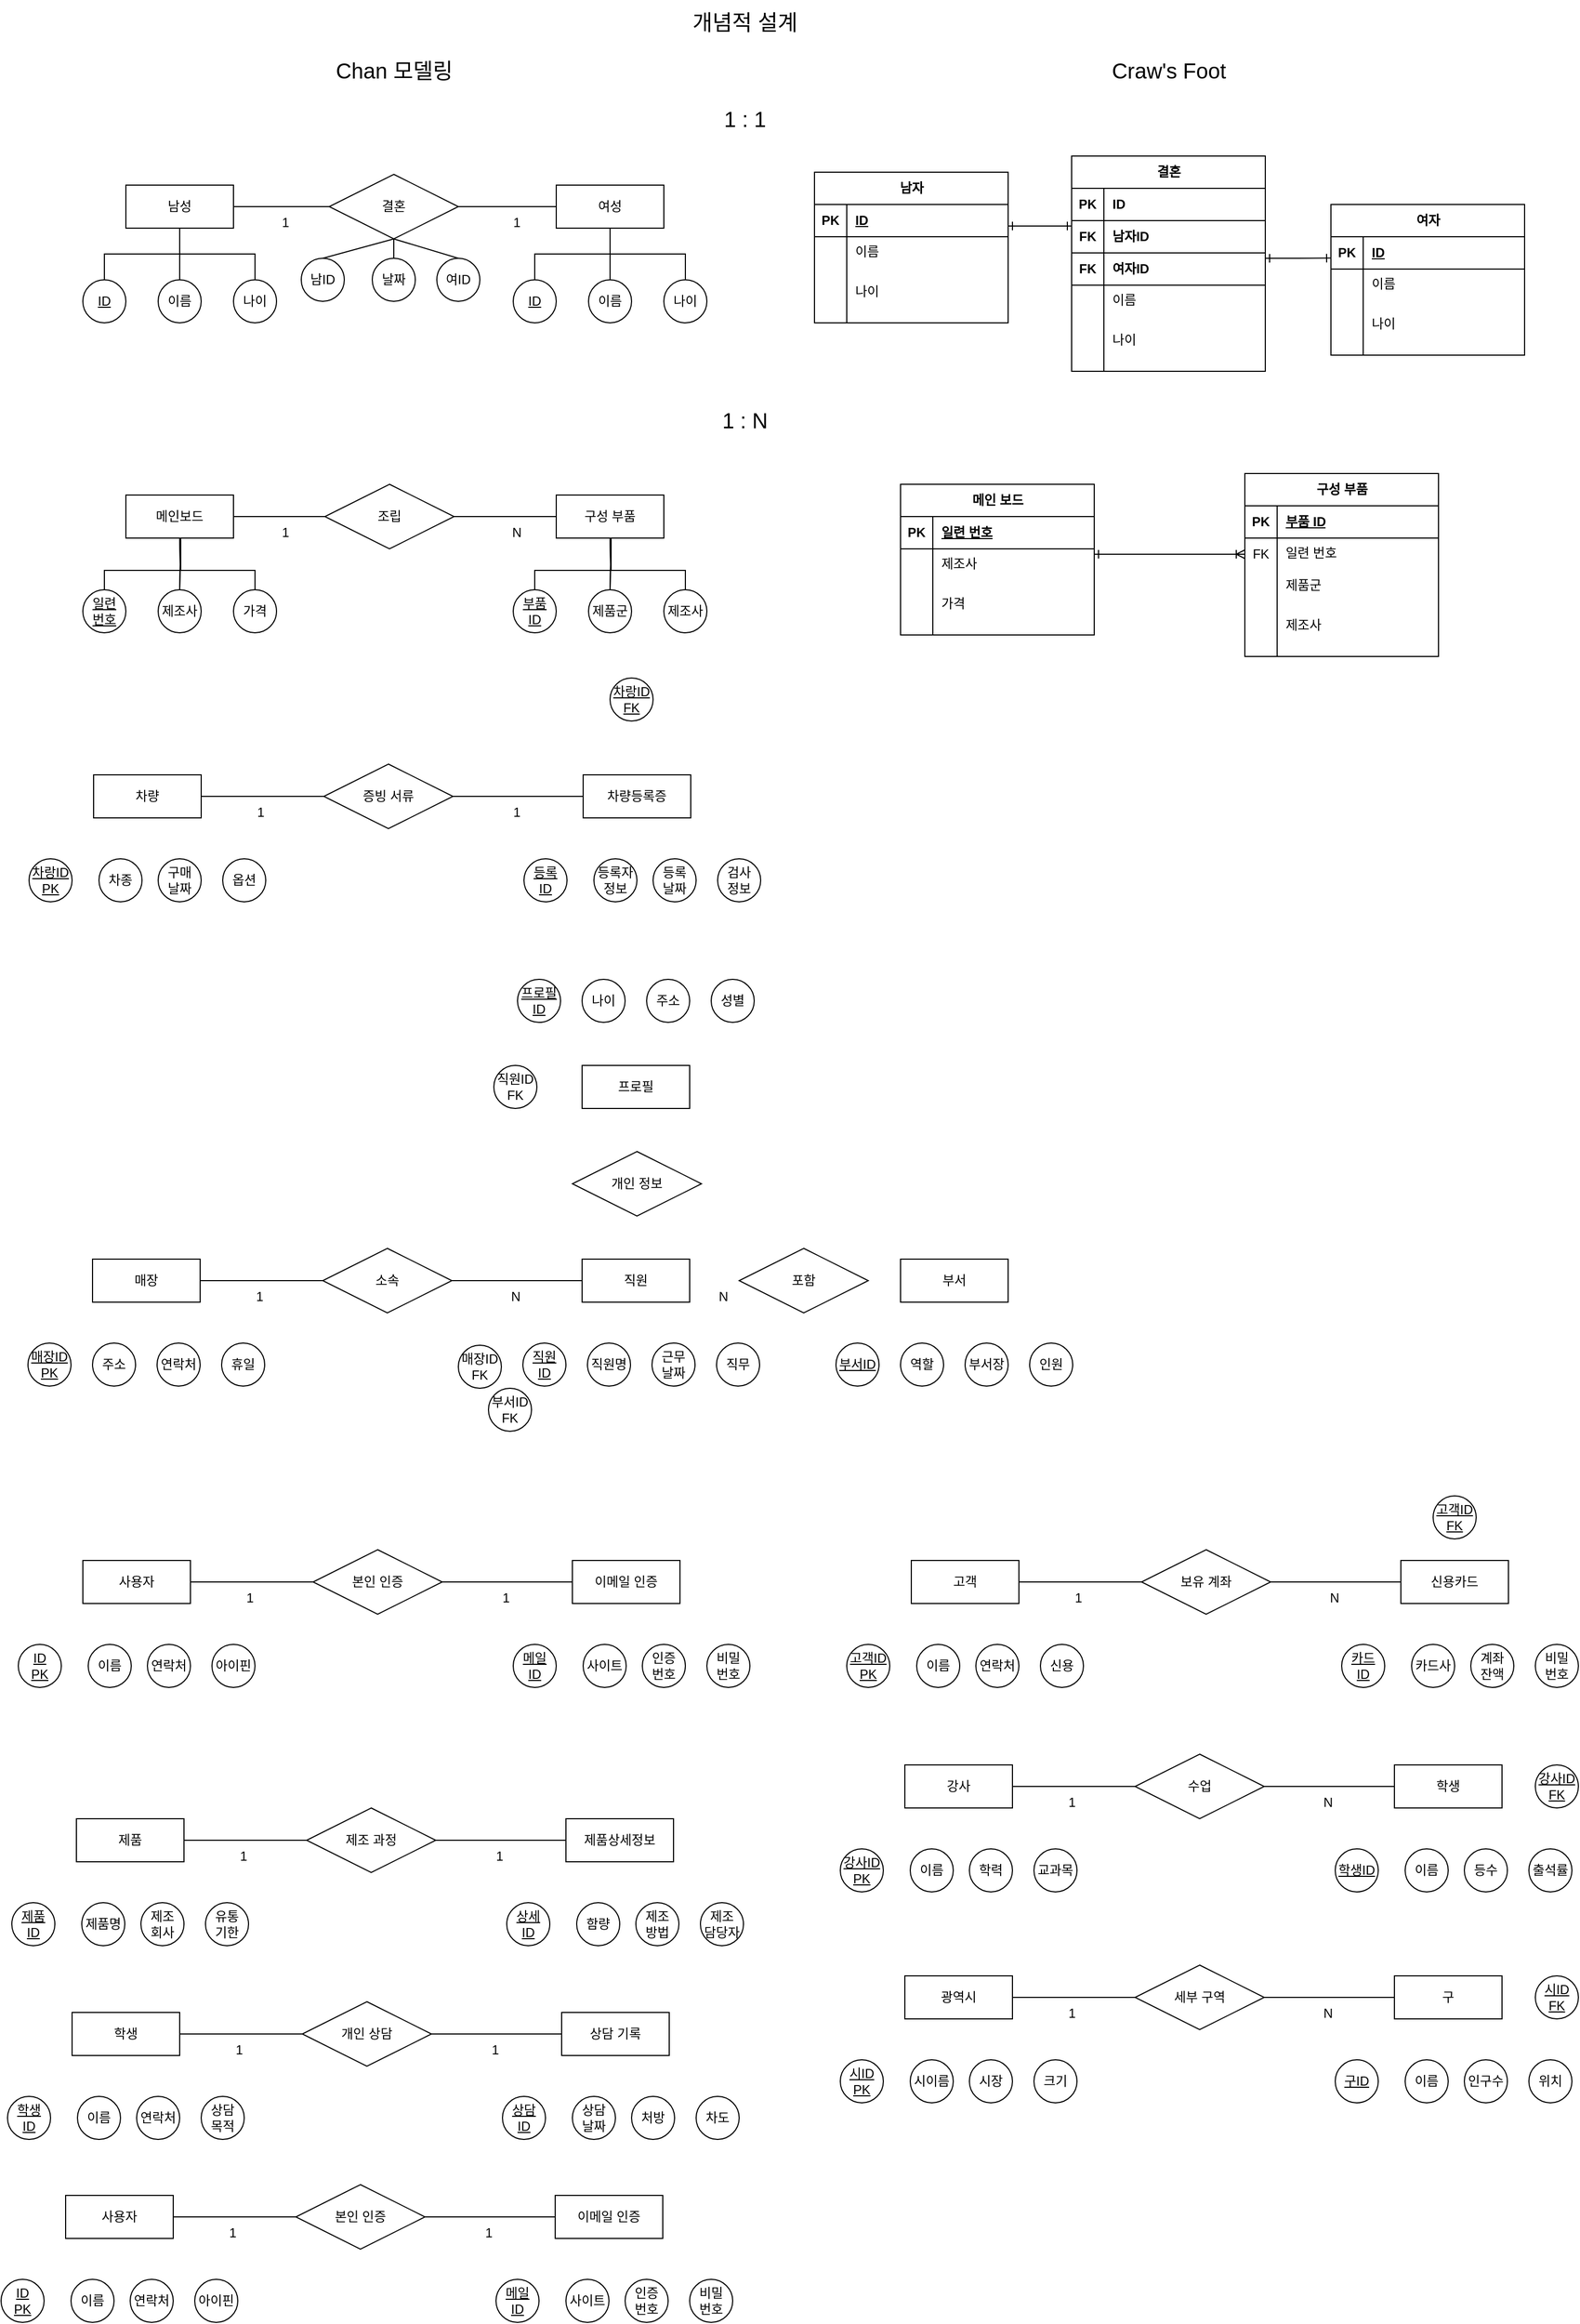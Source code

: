 <mxfile version="24.7.6">
  <diagram name="페이지-1" id="S1SoY1A2ovmBvN981GDz">
    <mxGraphModel dx="784" dy="422" grid="1" gridSize="10" guides="1" tooltips="1" connect="1" arrows="1" fold="1" page="1" pageScale="1" pageWidth="3300" pageHeight="4681" math="0" shadow="0">
      <root>
        <mxCell id="0" />
        <mxCell id="1" parent="0" />
        <mxCell id="ZTvhCCV9KVoMuW1dsra1-1" value="Chan 모델링" style="text;html=1;align=center;verticalAlign=middle;resizable=0;points=[];autosize=1;strokeColor=none;fillColor=none;fontSize=20;" parent="1" vertex="1">
          <mxGeometry x="349" y="115" width="140" height="40" as="geometry" />
        </mxCell>
        <mxCell id="ZTvhCCV9KVoMuW1dsra1-2" value="Craw&#39;s Foot" style="text;html=1;align=center;verticalAlign=middle;resizable=0;points=[];autosize=1;strokeColor=none;fillColor=none;fontSize=20;" parent="1" vertex="1">
          <mxGeometry x="1074" y="115" width="130" height="40" as="geometry" />
        </mxCell>
        <mxCell id="ZTvhCCV9KVoMuW1dsra1-3" value="개념적 설계" style="text;html=1;align=center;verticalAlign=middle;resizable=0;points=[];autosize=1;strokeColor=none;fillColor=none;fontSize=20;" parent="1" vertex="1">
          <mxGeometry x="680" y="70" width="130" height="40" as="geometry" />
        </mxCell>
        <mxCell id="ZTvhCCV9KVoMuW1dsra1-4" value="1 : 1" style="text;html=1;align=center;verticalAlign=middle;resizable=0;points=[];autosize=1;strokeColor=none;fillColor=none;fontSize=20;" parent="1" vertex="1">
          <mxGeometry x="715" y="160" width="60" height="40" as="geometry" />
        </mxCell>
        <mxCell id="ZTvhCCV9KVoMuW1dsra1-18" value="" style="edgeStyle=orthogonalEdgeStyle;rounded=0;orthogonalLoop=1;jettySize=auto;html=1;endArrow=none;endFill=0;" parent="1" source="ZTvhCCV9KVoMuW1dsra1-5" target="ZTvhCCV9KVoMuW1dsra1-8" edge="1">
          <mxGeometry relative="1" as="geometry" />
        </mxCell>
        <mxCell id="ZTvhCCV9KVoMuW1dsra1-30" value="" style="edgeStyle=orthogonalEdgeStyle;rounded=0;orthogonalLoop=1;jettySize=auto;html=1;endArrow=none;endFill=0;" parent="1" source="ZTvhCCV9KVoMuW1dsra1-5" target="ZTvhCCV9KVoMuW1dsra1-8" edge="1">
          <mxGeometry relative="1" as="geometry" />
        </mxCell>
        <mxCell id="ZTvhCCV9KVoMuW1dsra1-5" value="남성" style="whiteSpace=wrap;html=1;align=center;" parent="1" vertex="1">
          <mxGeometry x="170" y="242" width="100" height="40" as="geometry" />
        </mxCell>
        <mxCell id="ZTvhCCV9KVoMuW1dsra1-6" value="여성" style="whiteSpace=wrap;html=1;align=center;" parent="1" vertex="1">
          <mxGeometry x="570" y="242" width="100" height="40" as="geometry" />
        </mxCell>
        <mxCell id="ZTvhCCV9KVoMuW1dsra1-20" value="" style="edgeStyle=orthogonalEdgeStyle;rounded=0;orthogonalLoop=1;jettySize=auto;html=1;endArrow=none;endFill=0;" parent="1" source="ZTvhCCV9KVoMuW1dsra1-7" target="ZTvhCCV9KVoMuW1dsra1-5" edge="1">
          <mxGeometry relative="1" as="geometry" />
        </mxCell>
        <mxCell id="ZTvhCCV9KVoMuW1dsra1-7" value="ID" style="ellipse;whiteSpace=wrap;html=1;align=center;verticalAlign=middle;fontStyle=4" parent="1" vertex="1">
          <mxGeometry x="130" y="330" width="40" height="40" as="geometry" />
        </mxCell>
        <mxCell id="ZTvhCCV9KVoMuW1dsra1-8" value="이름" style="ellipse;whiteSpace=wrap;html=1;align=center;" parent="1" vertex="1">
          <mxGeometry x="200" y="330" width="40" height="40" as="geometry" />
        </mxCell>
        <mxCell id="ZTvhCCV9KVoMuW1dsra1-24" value="" style="edgeStyle=orthogonalEdgeStyle;rounded=0;orthogonalLoop=1;jettySize=auto;html=1;endArrow=none;endFill=0;" parent="1" source="ZTvhCCV9KVoMuW1dsra1-9" target="ZTvhCCV9KVoMuW1dsra1-5" edge="1">
          <mxGeometry relative="1" as="geometry" />
        </mxCell>
        <mxCell id="ZTvhCCV9KVoMuW1dsra1-9" value="나이" style="ellipse;whiteSpace=wrap;html=1;align=center;" parent="1" vertex="1">
          <mxGeometry x="270" y="330" width="40" height="40" as="geometry" />
        </mxCell>
        <mxCell id="ZTvhCCV9KVoMuW1dsra1-25" value="" style="edgeStyle=orthogonalEdgeStyle;rounded=0;orthogonalLoop=1;jettySize=auto;html=1;endArrow=none;endFill=0;" parent="1" source="ZTvhCCV9KVoMuW1dsra1-10" target="ZTvhCCV9KVoMuW1dsra1-6" edge="1">
          <mxGeometry relative="1" as="geometry" />
        </mxCell>
        <mxCell id="ZTvhCCV9KVoMuW1dsra1-10" value="ID" style="ellipse;whiteSpace=wrap;html=1;align=center;fontStyle=4" parent="1" vertex="1">
          <mxGeometry x="530" y="330" width="40" height="40" as="geometry" />
        </mxCell>
        <mxCell id="ZTvhCCV9KVoMuW1dsra1-27" value="" style="edgeStyle=orthogonalEdgeStyle;rounded=0;orthogonalLoop=1;jettySize=auto;html=1;endArrow=none;endFill=0;" parent="1" source="ZTvhCCV9KVoMuW1dsra1-11" target="ZTvhCCV9KVoMuW1dsra1-6" edge="1">
          <mxGeometry relative="1" as="geometry" />
        </mxCell>
        <mxCell id="ZTvhCCV9KVoMuW1dsra1-11" value="이름" style="ellipse;whiteSpace=wrap;html=1;align=center;" parent="1" vertex="1">
          <mxGeometry x="600" y="330" width="40" height="40" as="geometry" />
        </mxCell>
        <mxCell id="ZTvhCCV9KVoMuW1dsra1-26" value="" style="edgeStyle=orthogonalEdgeStyle;rounded=0;orthogonalLoop=1;jettySize=auto;html=1;endArrow=none;endFill=0;" parent="1" source="ZTvhCCV9KVoMuW1dsra1-12" target="ZTvhCCV9KVoMuW1dsra1-6" edge="1">
          <mxGeometry relative="1" as="geometry" />
        </mxCell>
        <mxCell id="ZTvhCCV9KVoMuW1dsra1-12" value="나이" style="ellipse;whiteSpace=wrap;html=1;align=center;" parent="1" vertex="1">
          <mxGeometry x="670" y="330" width="40" height="40" as="geometry" />
        </mxCell>
        <mxCell id="ZTvhCCV9KVoMuW1dsra1-14" value="" style="edgeStyle=orthogonalEdgeStyle;rounded=0;orthogonalLoop=1;jettySize=auto;html=1;endArrow=none;endFill=0;" parent="1" source="ZTvhCCV9KVoMuW1dsra1-13" target="ZTvhCCV9KVoMuW1dsra1-5" edge="1">
          <mxGeometry relative="1" as="geometry" />
        </mxCell>
        <mxCell id="ZTvhCCV9KVoMuW1dsra1-15" value="" style="edgeStyle=orthogonalEdgeStyle;rounded=0;orthogonalLoop=1;jettySize=auto;html=1;endArrow=none;endFill=0;exitX=1;exitY=0.5;exitDx=0;exitDy=0;" parent="1" source="ZTvhCCV9KVoMuW1dsra1-13" target="ZTvhCCV9KVoMuW1dsra1-6" edge="1">
          <mxGeometry relative="1" as="geometry">
            <mxPoint x="499" y="262" as="sourcePoint" />
          </mxGeometry>
        </mxCell>
        <mxCell id="ZTvhCCV9KVoMuW1dsra1-91" value="" style="edgeStyle=orthogonalEdgeStyle;rounded=0;orthogonalLoop=1;jettySize=auto;html=1;endArrow=none;endFill=0;" parent="1" source="ZTvhCCV9KVoMuW1dsra1-13" target="ZTvhCCV9KVoMuW1dsra1-85" edge="1">
          <mxGeometry relative="1" as="geometry" />
        </mxCell>
        <mxCell id="ZTvhCCV9KVoMuW1dsra1-13" value="결혼" style="shape=rhombus;perimeter=rhombusPerimeter;whiteSpace=wrap;html=1;align=center;" parent="1" vertex="1">
          <mxGeometry x="359" y="232" width="120" height="60" as="geometry" />
        </mxCell>
        <mxCell id="ZTvhCCV9KVoMuW1dsra1-28" value="1" style="text;html=1;align=center;verticalAlign=middle;resizable=0;points=[];autosize=1;strokeColor=none;fillColor=none;" parent="1" vertex="1">
          <mxGeometry x="303" y="262" width="30" height="30" as="geometry" />
        </mxCell>
        <mxCell id="ZTvhCCV9KVoMuW1dsra1-29" value="1" style="text;html=1;align=center;verticalAlign=middle;resizable=0;points=[];autosize=1;strokeColor=none;fillColor=none;" parent="1" vertex="1">
          <mxGeometry x="518" y="262" width="30" height="30" as="geometry" />
        </mxCell>
        <mxCell id="ZTvhCCV9KVoMuW1dsra1-32" value="남자" style="shape=table;startSize=30;container=1;collapsible=1;childLayout=tableLayout;fixedRows=1;rowLines=0;fontStyle=1;align=center;resizeLast=1;html=1;" parent="1" vertex="1">
          <mxGeometry x="810" y="230" width="180" height="140" as="geometry" />
        </mxCell>
        <mxCell id="ZTvhCCV9KVoMuW1dsra1-33" value="" style="shape=tableRow;horizontal=0;startSize=0;swimlaneHead=0;swimlaneBody=0;fillColor=none;collapsible=0;dropTarget=0;points=[[0,0.5],[1,0.5]];portConstraint=eastwest;top=0;left=0;right=0;bottom=1;" parent="ZTvhCCV9KVoMuW1dsra1-32" vertex="1">
          <mxGeometry y="30" width="180" height="30" as="geometry" />
        </mxCell>
        <mxCell id="ZTvhCCV9KVoMuW1dsra1-34" value="PK" style="shape=partialRectangle;connectable=0;fillColor=none;top=0;left=0;bottom=0;right=0;fontStyle=1;overflow=hidden;whiteSpace=wrap;html=1;" parent="ZTvhCCV9KVoMuW1dsra1-33" vertex="1">
          <mxGeometry width="30" height="30" as="geometry">
            <mxRectangle width="30" height="30" as="alternateBounds" />
          </mxGeometry>
        </mxCell>
        <mxCell id="ZTvhCCV9KVoMuW1dsra1-35" value="ID" style="shape=partialRectangle;connectable=0;fillColor=none;top=0;left=0;bottom=0;right=0;align=left;spacingLeft=6;fontStyle=5;overflow=hidden;whiteSpace=wrap;html=1;" parent="ZTvhCCV9KVoMuW1dsra1-33" vertex="1">
          <mxGeometry x="30" width="150" height="30" as="geometry">
            <mxRectangle width="150" height="30" as="alternateBounds" />
          </mxGeometry>
        </mxCell>
        <mxCell id="ZTvhCCV9KVoMuW1dsra1-36" value="" style="shape=tableRow;horizontal=0;startSize=0;swimlaneHead=0;swimlaneBody=0;fillColor=none;collapsible=0;dropTarget=0;points=[[0,0.5],[1,0.5]];portConstraint=eastwest;top=0;left=0;right=0;bottom=0;" parent="ZTvhCCV9KVoMuW1dsra1-32" vertex="1">
          <mxGeometry y="60" width="180" height="30" as="geometry" />
        </mxCell>
        <mxCell id="ZTvhCCV9KVoMuW1dsra1-37" value="" style="shape=partialRectangle;connectable=0;fillColor=none;top=0;left=0;bottom=0;right=0;editable=1;overflow=hidden;whiteSpace=wrap;html=1;" parent="ZTvhCCV9KVoMuW1dsra1-36" vertex="1">
          <mxGeometry width="30" height="30" as="geometry">
            <mxRectangle width="30" height="30" as="alternateBounds" />
          </mxGeometry>
        </mxCell>
        <mxCell id="ZTvhCCV9KVoMuW1dsra1-38" value="이름&lt;span style=&quot;white-space: pre;&quot;&gt;&#x9;&lt;/span&gt;&lt;div&gt;&lt;br/&gt;&lt;/div&gt;" style="shape=partialRectangle;connectable=0;fillColor=none;top=0;left=0;bottom=0;right=0;align=left;spacingLeft=6;overflow=hidden;whiteSpace=wrap;html=1;verticalAlign=top;" parent="ZTvhCCV9KVoMuW1dsra1-36" vertex="1">
          <mxGeometry x="30" width="150" height="30" as="geometry">
            <mxRectangle width="150" height="30" as="alternateBounds" />
          </mxGeometry>
        </mxCell>
        <mxCell id="ZTvhCCV9KVoMuW1dsra1-39" value="" style="shape=tableRow;horizontal=0;startSize=0;swimlaneHead=0;swimlaneBody=0;fillColor=none;collapsible=0;dropTarget=0;points=[[0,0.5],[1,0.5]];portConstraint=eastwest;top=0;left=0;right=0;bottom=0;" parent="ZTvhCCV9KVoMuW1dsra1-32" vertex="1">
          <mxGeometry y="90" width="180" height="30" as="geometry" />
        </mxCell>
        <mxCell id="ZTvhCCV9KVoMuW1dsra1-40" value="" style="shape=partialRectangle;connectable=0;fillColor=none;top=0;left=0;bottom=0;right=0;editable=1;overflow=hidden;whiteSpace=wrap;html=1;" parent="ZTvhCCV9KVoMuW1dsra1-39" vertex="1">
          <mxGeometry width="30" height="30" as="geometry">
            <mxRectangle width="30" height="30" as="alternateBounds" />
          </mxGeometry>
        </mxCell>
        <mxCell id="ZTvhCCV9KVoMuW1dsra1-41" value="나이" style="shape=partialRectangle;connectable=0;fillColor=none;top=0;left=0;bottom=0;right=0;align=left;spacingLeft=6;overflow=hidden;whiteSpace=wrap;html=1;verticalAlign=bottom;" parent="ZTvhCCV9KVoMuW1dsra1-39" vertex="1">
          <mxGeometry x="30" width="150" height="30" as="geometry">
            <mxRectangle width="150" height="30" as="alternateBounds" />
          </mxGeometry>
        </mxCell>
        <mxCell id="ZTvhCCV9KVoMuW1dsra1-42" value="" style="shape=tableRow;horizontal=0;startSize=0;swimlaneHead=0;swimlaneBody=0;fillColor=none;collapsible=0;dropTarget=0;points=[[0,0.5],[1,0.5]];portConstraint=eastwest;top=0;left=0;right=0;bottom=0;" parent="ZTvhCCV9KVoMuW1dsra1-32" vertex="1">
          <mxGeometry y="120" width="180" height="20" as="geometry" />
        </mxCell>
        <mxCell id="ZTvhCCV9KVoMuW1dsra1-43" value="" style="shape=partialRectangle;connectable=0;fillColor=none;top=0;left=0;bottom=0;right=0;editable=1;overflow=hidden;whiteSpace=wrap;html=1;" parent="ZTvhCCV9KVoMuW1dsra1-42" vertex="1">
          <mxGeometry width="30" height="20" as="geometry">
            <mxRectangle width="30" height="20" as="alternateBounds" />
          </mxGeometry>
        </mxCell>
        <mxCell id="ZTvhCCV9KVoMuW1dsra1-44" value="" style="shape=partialRectangle;connectable=0;fillColor=none;top=0;left=0;bottom=0;right=0;align=left;spacingLeft=6;overflow=hidden;whiteSpace=wrap;html=1;" parent="ZTvhCCV9KVoMuW1dsra1-42" vertex="1">
          <mxGeometry x="30" width="150" height="20" as="geometry">
            <mxRectangle width="150" height="20" as="alternateBounds" />
          </mxGeometry>
        </mxCell>
        <mxCell id="ZTvhCCV9KVoMuW1dsra1-45" value="여자" style="shape=table;startSize=30;container=1;collapsible=1;childLayout=tableLayout;fixedRows=1;rowLines=0;fontStyle=1;align=center;resizeLast=1;html=1;" parent="1" vertex="1">
          <mxGeometry x="1290" y="260" width="180" height="140" as="geometry" />
        </mxCell>
        <mxCell id="ZTvhCCV9KVoMuW1dsra1-46" value="" style="shape=tableRow;horizontal=0;startSize=0;swimlaneHead=0;swimlaneBody=0;fillColor=none;collapsible=0;dropTarget=0;points=[[0,0.5],[1,0.5]];portConstraint=eastwest;top=0;left=0;right=0;bottom=1;" parent="ZTvhCCV9KVoMuW1dsra1-45" vertex="1">
          <mxGeometry y="30" width="180" height="30" as="geometry" />
        </mxCell>
        <mxCell id="ZTvhCCV9KVoMuW1dsra1-47" value="PK" style="shape=partialRectangle;connectable=0;fillColor=none;top=0;left=0;bottom=0;right=0;fontStyle=1;overflow=hidden;whiteSpace=wrap;html=1;" parent="ZTvhCCV9KVoMuW1dsra1-46" vertex="1">
          <mxGeometry width="30" height="30" as="geometry">
            <mxRectangle width="30" height="30" as="alternateBounds" />
          </mxGeometry>
        </mxCell>
        <mxCell id="ZTvhCCV9KVoMuW1dsra1-48" value="ID" style="shape=partialRectangle;connectable=0;fillColor=none;top=0;left=0;bottom=0;right=0;align=left;spacingLeft=6;fontStyle=5;overflow=hidden;whiteSpace=wrap;html=1;" parent="ZTvhCCV9KVoMuW1dsra1-46" vertex="1">
          <mxGeometry x="30" width="150" height="30" as="geometry">
            <mxRectangle width="150" height="30" as="alternateBounds" />
          </mxGeometry>
        </mxCell>
        <mxCell id="ZTvhCCV9KVoMuW1dsra1-49" value="" style="shape=tableRow;horizontal=0;startSize=0;swimlaneHead=0;swimlaneBody=0;fillColor=none;collapsible=0;dropTarget=0;points=[[0,0.5],[1,0.5]];portConstraint=eastwest;top=0;left=0;right=0;bottom=0;" parent="ZTvhCCV9KVoMuW1dsra1-45" vertex="1">
          <mxGeometry y="60" width="180" height="30" as="geometry" />
        </mxCell>
        <mxCell id="ZTvhCCV9KVoMuW1dsra1-50" value="" style="shape=partialRectangle;connectable=0;fillColor=none;top=0;left=0;bottom=0;right=0;editable=1;overflow=hidden;whiteSpace=wrap;html=1;" parent="ZTvhCCV9KVoMuW1dsra1-49" vertex="1">
          <mxGeometry width="30" height="30" as="geometry">
            <mxRectangle width="30" height="30" as="alternateBounds" />
          </mxGeometry>
        </mxCell>
        <mxCell id="ZTvhCCV9KVoMuW1dsra1-51" value="이름&lt;span style=&quot;white-space: pre;&quot;&gt;&#x9;&lt;/span&gt;&lt;div&gt;&lt;br/&gt;&lt;/div&gt;" style="shape=partialRectangle;connectable=0;fillColor=none;top=0;left=0;bottom=0;right=0;align=left;spacingLeft=6;overflow=hidden;whiteSpace=wrap;html=1;verticalAlign=top;" parent="ZTvhCCV9KVoMuW1dsra1-49" vertex="1">
          <mxGeometry x="30" width="150" height="30" as="geometry">
            <mxRectangle width="150" height="30" as="alternateBounds" />
          </mxGeometry>
        </mxCell>
        <mxCell id="ZTvhCCV9KVoMuW1dsra1-52" value="" style="shape=tableRow;horizontal=0;startSize=0;swimlaneHead=0;swimlaneBody=0;fillColor=none;collapsible=0;dropTarget=0;points=[[0,0.5],[1,0.5]];portConstraint=eastwest;top=0;left=0;right=0;bottom=0;" parent="ZTvhCCV9KVoMuW1dsra1-45" vertex="1">
          <mxGeometry y="90" width="180" height="30" as="geometry" />
        </mxCell>
        <mxCell id="ZTvhCCV9KVoMuW1dsra1-53" value="" style="shape=partialRectangle;connectable=0;fillColor=none;top=0;left=0;bottom=0;right=0;editable=1;overflow=hidden;whiteSpace=wrap;html=1;" parent="ZTvhCCV9KVoMuW1dsra1-52" vertex="1">
          <mxGeometry width="30" height="30" as="geometry">
            <mxRectangle width="30" height="30" as="alternateBounds" />
          </mxGeometry>
        </mxCell>
        <mxCell id="ZTvhCCV9KVoMuW1dsra1-54" value="나이" style="shape=partialRectangle;connectable=0;fillColor=none;top=0;left=0;bottom=0;right=0;align=left;spacingLeft=6;overflow=hidden;whiteSpace=wrap;html=1;verticalAlign=bottom;" parent="ZTvhCCV9KVoMuW1dsra1-52" vertex="1">
          <mxGeometry x="30" width="150" height="30" as="geometry">
            <mxRectangle width="150" height="30" as="alternateBounds" />
          </mxGeometry>
        </mxCell>
        <mxCell id="ZTvhCCV9KVoMuW1dsra1-55" value="" style="shape=tableRow;horizontal=0;startSize=0;swimlaneHead=0;swimlaneBody=0;fillColor=none;collapsible=0;dropTarget=0;points=[[0,0.5],[1,0.5]];portConstraint=eastwest;top=0;left=0;right=0;bottom=0;" parent="ZTvhCCV9KVoMuW1dsra1-45" vertex="1">
          <mxGeometry y="120" width="180" height="20" as="geometry" />
        </mxCell>
        <mxCell id="ZTvhCCV9KVoMuW1dsra1-56" value="" style="shape=partialRectangle;connectable=0;fillColor=none;top=0;left=0;bottom=0;right=0;editable=1;overflow=hidden;whiteSpace=wrap;html=1;" parent="ZTvhCCV9KVoMuW1dsra1-55" vertex="1">
          <mxGeometry width="30" height="20" as="geometry">
            <mxRectangle width="30" height="20" as="alternateBounds" />
          </mxGeometry>
        </mxCell>
        <mxCell id="ZTvhCCV9KVoMuW1dsra1-57" value="" style="shape=partialRectangle;connectable=0;fillColor=none;top=0;left=0;bottom=0;right=0;align=left;spacingLeft=6;overflow=hidden;whiteSpace=wrap;html=1;" parent="ZTvhCCV9KVoMuW1dsra1-55" vertex="1">
          <mxGeometry x="30" width="150" height="20" as="geometry">
            <mxRectangle width="150" height="20" as="alternateBounds" />
          </mxGeometry>
        </mxCell>
        <mxCell id="ZTvhCCV9KVoMuW1dsra1-89" value="" style="rounded=0;orthogonalLoop=1;jettySize=auto;html=1;entryX=0.5;entryY=1;entryDx=0;entryDy=0;exitX=0.5;exitY=0;exitDx=0;exitDy=0;endArrow=none;endFill=0;" parent="1" source="ZTvhCCV9KVoMuW1dsra1-81" target="ZTvhCCV9KVoMuW1dsra1-13" edge="1">
          <mxGeometry relative="1" as="geometry" />
        </mxCell>
        <mxCell id="ZTvhCCV9KVoMuW1dsra1-81" value="남ID" style="ellipse;whiteSpace=wrap;html=1;align=center;" parent="1" vertex="1">
          <mxGeometry x="333" y="310" width="40" height="40" as="geometry" />
        </mxCell>
        <mxCell id="ZTvhCCV9KVoMuW1dsra1-88" value="" style="rounded=0;orthogonalLoop=1;jettySize=auto;html=1;exitX=0.5;exitY=0;exitDx=0;exitDy=0;endArrow=none;endFill=0;entryX=0.5;entryY=1;entryDx=0;entryDy=0;" parent="1" source="ZTvhCCV9KVoMuW1dsra1-82" target="ZTvhCCV9KVoMuW1dsra1-13" edge="1">
          <mxGeometry relative="1" as="geometry">
            <mxPoint x="449.004" y="324.151" as="sourcePoint" />
            <mxPoint x="419" y="300" as="targetPoint" />
          </mxGeometry>
        </mxCell>
        <mxCell id="ZTvhCCV9KVoMuW1dsra1-82" value="여ID" style="ellipse;whiteSpace=wrap;html=1;align=center;fontStyle=0" parent="1" vertex="1">
          <mxGeometry x="459" y="310" width="40" height="40" as="geometry" />
        </mxCell>
        <mxCell id="ZTvhCCV9KVoMuW1dsra1-85" value="날짜" style="ellipse;whiteSpace=wrap;html=1;align=center;fontStyle=0" parent="1" vertex="1">
          <mxGeometry x="399" y="310" width="40" height="40" as="geometry" />
        </mxCell>
        <mxCell id="ZTvhCCV9KVoMuW1dsra1-92" value="결혼" style="shape=table;startSize=30;container=1;collapsible=1;childLayout=tableLayout;fixedRows=1;rowLines=0;fontStyle=1;align=center;resizeLast=1;html=1;" parent="1" vertex="1">
          <mxGeometry x="1049" y="215" width="180" height="200" as="geometry" />
        </mxCell>
        <mxCell id="ZTvhCCV9KVoMuW1dsra1-93" value="" style="shape=tableRow;horizontal=0;startSize=0;swimlaneHead=0;swimlaneBody=0;fillColor=none;collapsible=0;dropTarget=0;points=[[0,0.5],[1,0.5]];portConstraint=eastwest;top=0;left=0;right=0;bottom=1;" parent="ZTvhCCV9KVoMuW1dsra1-92" vertex="1">
          <mxGeometry y="30" width="180" height="30" as="geometry" />
        </mxCell>
        <mxCell id="ZTvhCCV9KVoMuW1dsra1-94" value="PK" style="shape=partialRectangle;connectable=0;fillColor=none;top=0;left=0;bottom=0;right=0;fontStyle=1;overflow=hidden;whiteSpace=wrap;html=1;" parent="ZTvhCCV9KVoMuW1dsra1-93" vertex="1">
          <mxGeometry width="30" height="30" as="geometry">
            <mxRectangle width="30" height="30" as="alternateBounds" />
          </mxGeometry>
        </mxCell>
        <mxCell id="ZTvhCCV9KVoMuW1dsra1-95" value="ID" style="shape=partialRectangle;connectable=0;fillColor=none;top=0;left=0;bottom=0;right=0;align=left;spacingLeft=6;fontStyle=1;overflow=hidden;whiteSpace=wrap;html=1;" parent="ZTvhCCV9KVoMuW1dsra1-93" vertex="1">
          <mxGeometry x="30" width="150" height="30" as="geometry">
            <mxRectangle width="150" height="30" as="alternateBounds" />
          </mxGeometry>
        </mxCell>
        <mxCell id="ZTvhCCV9KVoMuW1dsra1-114" value="" style="shape=tableRow;horizontal=0;startSize=0;swimlaneHead=0;swimlaneBody=0;fillColor=none;collapsible=0;dropTarget=0;points=[[0,0.5],[1,0.5]];portConstraint=eastwest;top=0;left=0;right=0;bottom=1;" parent="ZTvhCCV9KVoMuW1dsra1-92" vertex="1">
          <mxGeometry y="60" width="180" height="30" as="geometry" />
        </mxCell>
        <mxCell id="ZTvhCCV9KVoMuW1dsra1-115" value="FK" style="shape=partialRectangle;connectable=0;fillColor=none;top=0;left=0;bottom=0;right=0;fontStyle=1;overflow=hidden;whiteSpace=wrap;html=1;" parent="ZTvhCCV9KVoMuW1dsra1-114" vertex="1">
          <mxGeometry width="30" height="30" as="geometry">
            <mxRectangle width="30" height="30" as="alternateBounds" />
          </mxGeometry>
        </mxCell>
        <mxCell id="ZTvhCCV9KVoMuW1dsra1-116" value="남자ID" style="shape=partialRectangle;connectable=0;fillColor=none;top=0;left=0;bottom=0;right=0;align=left;spacingLeft=6;fontStyle=1;overflow=hidden;whiteSpace=wrap;html=1;" parent="ZTvhCCV9KVoMuW1dsra1-114" vertex="1">
          <mxGeometry x="30" width="150" height="30" as="geometry">
            <mxRectangle width="150" height="30" as="alternateBounds" />
          </mxGeometry>
        </mxCell>
        <mxCell id="ZTvhCCV9KVoMuW1dsra1-109" value="" style="shape=tableRow;horizontal=0;startSize=0;swimlaneHead=0;swimlaneBody=0;fillColor=none;collapsible=0;dropTarget=0;points=[[0,0.5],[1,0.5]];portConstraint=eastwest;top=0;left=0;right=0;bottom=1;" parent="ZTvhCCV9KVoMuW1dsra1-92" vertex="1">
          <mxGeometry y="90" width="180" height="30" as="geometry" />
        </mxCell>
        <mxCell id="ZTvhCCV9KVoMuW1dsra1-110" value="FK" style="shape=partialRectangle;connectable=0;fillColor=none;top=0;left=0;bottom=0;right=0;fontStyle=1;overflow=hidden;whiteSpace=wrap;html=1;" parent="ZTvhCCV9KVoMuW1dsra1-109" vertex="1">
          <mxGeometry width="30" height="30" as="geometry">
            <mxRectangle width="30" height="30" as="alternateBounds" />
          </mxGeometry>
        </mxCell>
        <mxCell id="ZTvhCCV9KVoMuW1dsra1-111" value="여자ID" style="shape=partialRectangle;connectable=0;fillColor=none;top=0;left=0;bottom=0;right=0;align=left;spacingLeft=6;fontStyle=1;overflow=hidden;whiteSpace=wrap;html=1;" parent="ZTvhCCV9KVoMuW1dsra1-109" vertex="1">
          <mxGeometry x="30" width="150" height="30" as="geometry">
            <mxRectangle width="150" height="30" as="alternateBounds" />
          </mxGeometry>
        </mxCell>
        <mxCell id="ZTvhCCV9KVoMuW1dsra1-96" value="" style="shape=tableRow;horizontal=0;startSize=0;swimlaneHead=0;swimlaneBody=0;fillColor=none;collapsible=0;dropTarget=0;points=[[0,0.5],[1,0.5]];portConstraint=eastwest;top=0;left=0;right=0;bottom=0;" parent="ZTvhCCV9KVoMuW1dsra1-92" vertex="1">
          <mxGeometry y="120" width="180" height="30" as="geometry" />
        </mxCell>
        <mxCell id="ZTvhCCV9KVoMuW1dsra1-97" value="" style="shape=partialRectangle;connectable=0;fillColor=none;top=0;left=0;bottom=0;right=0;editable=1;overflow=hidden;whiteSpace=wrap;html=1;" parent="ZTvhCCV9KVoMuW1dsra1-96" vertex="1">
          <mxGeometry width="30" height="30" as="geometry">
            <mxRectangle width="30" height="30" as="alternateBounds" />
          </mxGeometry>
        </mxCell>
        <mxCell id="ZTvhCCV9KVoMuW1dsra1-98" value="이름&lt;span style=&quot;white-space: pre;&quot;&gt;&#x9;&lt;/span&gt;&lt;div&gt;&lt;br/&gt;&lt;/div&gt;" style="shape=partialRectangle;connectable=0;fillColor=none;top=0;left=0;bottom=0;right=0;align=left;spacingLeft=6;overflow=hidden;whiteSpace=wrap;html=1;verticalAlign=top;" parent="ZTvhCCV9KVoMuW1dsra1-96" vertex="1">
          <mxGeometry x="30" width="150" height="30" as="geometry">
            <mxRectangle width="150" height="30" as="alternateBounds" />
          </mxGeometry>
        </mxCell>
        <mxCell id="ZTvhCCV9KVoMuW1dsra1-99" value="" style="shape=tableRow;horizontal=0;startSize=0;swimlaneHead=0;swimlaneBody=0;fillColor=none;collapsible=0;dropTarget=0;points=[[0,0.5],[1,0.5]];portConstraint=eastwest;top=0;left=0;right=0;bottom=0;" parent="ZTvhCCV9KVoMuW1dsra1-92" vertex="1">
          <mxGeometry y="150" width="180" height="30" as="geometry" />
        </mxCell>
        <mxCell id="ZTvhCCV9KVoMuW1dsra1-100" value="" style="shape=partialRectangle;connectable=0;fillColor=none;top=0;left=0;bottom=0;right=0;editable=1;overflow=hidden;whiteSpace=wrap;html=1;" parent="ZTvhCCV9KVoMuW1dsra1-99" vertex="1">
          <mxGeometry width="30" height="30" as="geometry">
            <mxRectangle width="30" height="30" as="alternateBounds" />
          </mxGeometry>
        </mxCell>
        <mxCell id="ZTvhCCV9KVoMuW1dsra1-101" value="나이" style="shape=partialRectangle;connectable=0;fillColor=none;top=0;left=0;bottom=0;right=0;align=left;spacingLeft=6;overflow=hidden;whiteSpace=wrap;html=1;verticalAlign=bottom;" parent="ZTvhCCV9KVoMuW1dsra1-99" vertex="1">
          <mxGeometry x="30" width="150" height="30" as="geometry">
            <mxRectangle width="150" height="30" as="alternateBounds" />
          </mxGeometry>
        </mxCell>
        <mxCell id="ZTvhCCV9KVoMuW1dsra1-102" value="" style="shape=tableRow;horizontal=0;startSize=0;swimlaneHead=0;swimlaneBody=0;fillColor=none;collapsible=0;dropTarget=0;points=[[0,0.5],[1,0.5]];portConstraint=eastwest;top=0;left=0;right=0;bottom=0;" parent="ZTvhCCV9KVoMuW1dsra1-92" vertex="1">
          <mxGeometry y="180" width="180" height="20" as="geometry" />
        </mxCell>
        <mxCell id="ZTvhCCV9KVoMuW1dsra1-103" value="" style="shape=partialRectangle;connectable=0;fillColor=none;top=0;left=0;bottom=0;right=0;editable=1;overflow=hidden;whiteSpace=wrap;html=1;" parent="ZTvhCCV9KVoMuW1dsra1-102" vertex="1">
          <mxGeometry width="30" height="20" as="geometry">
            <mxRectangle width="30" height="20" as="alternateBounds" />
          </mxGeometry>
        </mxCell>
        <mxCell id="ZTvhCCV9KVoMuW1dsra1-104" value="" style="shape=partialRectangle;connectable=0;fillColor=none;top=0;left=0;bottom=0;right=0;align=left;spacingLeft=6;overflow=hidden;whiteSpace=wrap;html=1;" parent="ZTvhCCV9KVoMuW1dsra1-102" vertex="1">
          <mxGeometry x="30" width="150" height="20" as="geometry">
            <mxRectangle width="150" height="20" as="alternateBounds" />
          </mxGeometry>
        </mxCell>
        <mxCell id="ZTvhCCV9KVoMuW1dsra1-113" value="" style="edgeStyle=orthogonalEdgeStyle;rounded=0;orthogonalLoop=1;jettySize=auto;html=1;endArrow=ERone;endFill=0;startArrow=ERone;startFill=0;" parent="1" edge="1">
          <mxGeometry relative="1" as="geometry">
            <mxPoint x="990" y="280" as="sourcePoint" />
            <mxPoint x="1049" y="280" as="targetPoint" />
          </mxGeometry>
        </mxCell>
        <mxCell id="ZTvhCCV9KVoMuW1dsra1-118" value="" style="edgeStyle=orthogonalEdgeStyle;rounded=0;orthogonalLoop=1;jettySize=auto;html=1;endArrow=ERone;endFill=0;startArrow=ERone;startFill=0;entryX=0;entryY=0.66;entryDx=0;entryDy=0;entryPerimeter=0;" parent="1" target="ZTvhCCV9KVoMuW1dsra1-46" edge="1">
          <mxGeometry relative="1" as="geometry">
            <mxPoint x="1229" y="310" as="sourcePoint" />
            <mxPoint x="1288" y="310" as="targetPoint" />
            <Array as="points">
              <mxPoint x="1260" y="310" />
            </Array>
          </mxGeometry>
        </mxCell>
        <mxCell id="ZTvhCCV9KVoMuW1dsra1-119" value="메인보드" style="whiteSpace=wrap;html=1;align=center;" parent="1" vertex="1">
          <mxGeometry x="170" y="530" width="100" height="40" as="geometry" />
        </mxCell>
        <mxCell id="ZTvhCCV9KVoMuW1dsra1-147" value="" style="edgeStyle=orthogonalEdgeStyle;rounded=0;orthogonalLoop=1;jettySize=auto;html=1;endArrow=none;endFill=0;" parent="1" source="ZTvhCCV9KVoMuW1dsra1-120" target="ZTvhCCV9KVoMuW1dsra1-121" edge="1">
          <mxGeometry relative="1" as="geometry" />
        </mxCell>
        <mxCell id="ZTvhCCV9KVoMuW1dsra1-120" value="구성 부품" style="whiteSpace=wrap;html=1;align=center;" parent="1" vertex="1">
          <mxGeometry x="570" y="530" width="100" height="40" as="geometry" />
        </mxCell>
        <mxCell id="ZTvhCCV9KVoMuW1dsra1-122" value="" style="edgeStyle=orthogonalEdgeStyle;rounded=0;orthogonalLoop=1;jettySize=auto;html=1;endArrow=none;endFill=0;exitX=0;exitY=0.5;exitDx=0;exitDy=0;" parent="1" source="ZTvhCCV9KVoMuW1dsra1-121" target="ZTvhCCV9KVoMuW1dsra1-119" edge="1">
          <mxGeometry relative="1" as="geometry">
            <mxPoint x="350" y="550" as="sourcePoint" />
          </mxGeometry>
        </mxCell>
        <mxCell id="ZTvhCCV9KVoMuW1dsra1-121" value="조립" style="shape=rhombus;perimeter=rhombusPerimeter;whiteSpace=wrap;html=1;align=center;" parent="1" vertex="1">
          <mxGeometry x="355" y="520" width="120" height="60" as="geometry" />
        </mxCell>
        <mxCell id="ZTvhCCV9KVoMuW1dsra1-132" value="" style="edgeStyle=orthogonalEdgeStyle;rounded=0;orthogonalLoop=1;jettySize=auto;html=1;endArrow=none;endFill=0;" parent="1" target="ZTvhCCV9KVoMuW1dsra1-136" edge="1">
          <mxGeometry relative="1" as="geometry">
            <mxPoint x="220" y="570" as="sourcePoint" />
          </mxGeometry>
        </mxCell>
        <mxCell id="ZTvhCCV9KVoMuW1dsra1-133" value="" style="edgeStyle=orthogonalEdgeStyle;rounded=0;orthogonalLoop=1;jettySize=auto;html=1;endArrow=none;endFill=0;" parent="1" target="ZTvhCCV9KVoMuW1dsra1-136" edge="1">
          <mxGeometry relative="1" as="geometry">
            <mxPoint x="220" y="570" as="sourcePoint" />
          </mxGeometry>
        </mxCell>
        <mxCell id="ZTvhCCV9KVoMuW1dsra1-134" value="" style="edgeStyle=orthogonalEdgeStyle;rounded=0;orthogonalLoop=1;jettySize=auto;html=1;endArrow=none;endFill=0;" parent="1" source="ZTvhCCV9KVoMuW1dsra1-135" edge="1">
          <mxGeometry relative="1" as="geometry">
            <mxPoint x="220" y="570" as="targetPoint" />
            <Array as="points">
              <mxPoint x="150" y="600" />
              <mxPoint x="221" y="600" />
              <mxPoint x="221" y="570" />
            </Array>
          </mxGeometry>
        </mxCell>
        <mxCell id="ZTvhCCV9KVoMuW1dsra1-135" value="일련&lt;br&gt;번호" style="ellipse;whiteSpace=wrap;html=1;align=center;verticalAlign=middle;fontStyle=4" parent="1" vertex="1">
          <mxGeometry x="130" y="618" width="40" height="40" as="geometry" />
        </mxCell>
        <mxCell id="ZTvhCCV9KVoMuW1dsra1-136" value="제조사" style="ellipse;whiteSpace=wrap;html=1;align=center;" parent="1" vertex="1">
          <mxGeometry x="200" y="618" width="40" height="40" as="geometry" />
        </mxCell>
        <mxCell id="ZTvhCCV9KVoMuW1dsra1-137" value="" style="edgeStyle=orthogonalEdgeStyle;rounded=0;orthogonalLoop=1;jettySize=auto;html=1;endArrow=none;endFill=0;" parent="1" source="ZTvhCCV9KVoMuW1dsra1-138" edge="1">
          <mxGeometry relative="1" as="geometry">
            <mxPoint x="220" y="570" as="targetPoint" />
            <Array as="points">
              <mxPoint x="290" y="600" />
              <mxPoint x="221" y="600" />
              <mxPoint x="221" y="570" />
            </Array>
          </mxGeometry>
        </mxCell>
        <mxCell id="ZTvhCCV9KVoMuW1dsra1-138" value="가격" style="ellipse;whiteSpace=wrap;html=1;align=center;" parent="1" vertex="1">
          <mxGeometry x="270" y="618" width="40" height="40" as="geometry" />
        </mxCell>
        <mxCell id="ZTvhCCV9KVoMuW1dsra1-140" value="" style="edgeStyle=orthogonalEdgeStyle;rounded=0;orthogonalLoop=1;jettySize=auto;html=1;endArrow=none;endFill=0;" parent="1" target="ZTvhCCV9KVoMuW1dsra1-144" edge="1">
          <mxGeometry relative="1" as="geometry">
            <mxPoint x="620" y="570" as="sourcePoint" />
          </mxGeometry>
        </mxCell>
        <mxCell id="ZTvhCCV9KVoMuW1dsra1-141" value="" style="edgeStyle=orthogonalEdgeStyle;rounded=0;orthogonalLoop=1;jettySize=auto;html=1;endArrow=none;endFill=0;" parent="1" target="ZTvhCCV9KVoMuW1dsra1-144" edge="1">
          <mxGeometry relative="1" as="geometry">
            <mxPoint x="620" y="570" as="sourcePoint" />
          </mxGeometry>
        </mxCell>
        <mxCell id="ZTvhCCV9KVoMuW1dsra1-142" value="" style="edgeStyle=orthogonalEdgeStyle;rounded=0;orthogonalLoop=1;jettySize=auto;html=1;endArrow=none;endFill=0;" parent="1" source="ZTvhCCV9KVoMuW1dsra1-143" edge="1">
          <mxGeometry relative="1" as="geometry">
            <mxPoint x="620" y="570" as="targetPoint" />
            <Array as="points">
              <mxPoint x="550" y="600" />
              <mxPoint x="621" y="600" />
              <mxPoint x="621" y="570" />
            </Array>
          </mxGeometry>
        </mxCell>
        <mxCell id="ZTvhCCV9KVoMuW1dsra1-143" value="부품&lt;br&gt;ID" style="ellipse;whiteSpace=wrap;html=1;align=center;verticalAlign=middle;fontStyle=4" parent="1" vertex="1">
          <mxGeometry x="530" y="618" width="40" height="40" as="geometry" />
        </mxCell>
        <mxCell id="ZTvhCCV9KVoMuW1dsra1-144" value="제품군" style="ellipse;whiteSpace=wrap;html=1;align=center;" parent="1" vertex="1">
          <mxGeometry x="600" y="618" width="40" height="40" as="geometry" />
        </mxCell>
        <mxCell id="ZTvhCCV9KVoMuW1dsra1-145" value="" style="edgeStyle=orthogonalEdgeStyle;rounded=0;orthogonalLoop=1;jettySize=auto;html=1;endArrow=none;endFill=0;" parent="1" source="ZTvhCCV9KVoMuW1dsra1-146" edge="1">
          <mxGeometry relative="1" as="geometry">
            <mxPoint x="620" y="570" as="targetPoint" />
            <Array as="points">
              <mxPoint x="690" y="600" />
              <mxPoint x="621" y="600" />
              <mxPoint x="621" y="570" />
            </Array>
          </mxGeometry>
        </mxCell>
        <mxCell id="ZTvhCCV9KVoMuW1dsra1-146" value="제조사" style="ellipse;whiteSpace=wrap;html=1;align=center;" parent="1" vertex="1">
          <mxGeometry x="670" y="618" width="40" height="40" as="geometry" />
        </mxCell>
        <mxCell id="ZTvhCCV9KVoMuW1dsra1-148" value="1" style="text;html=1;align=center;verticalAlign=middle;resizable=0;points=[];autosize=1;strokeColor=none;fillColor=none;" parent="1" vertex="1">
          <mxGeometry x="303" y="550" width="30" height="30" as="geometry" />
        </mxCell>
        <mxCell id="ZTvhCCV9KVoMuW1dsra1-149" value="N" style="text;html=1;align=center;verticalAlign=middle;resizable=0;points=[];autosize=1;strokeColor=none;fillColor=none;" parent="1" vertex="1">
          <mxGeometry x="518" y="550" width="30" height="30" as="geometry" />
        </mxCell>
        <mxCell id="ZTvhCCV9KVoMuW1dsra1-164" value="구성 부품" style="shape=table;startSize=30;container=1;collapsible=1;childLayout=tableLayout;fixedRows=1;rowLines=0;fontStyle=1;align=center;resizeLast=1;html=1;" parent="1" vertex="1">
          <mxGeometry x="1210" y="510" width="180" height="170" as="geometry" />
        </mxCell>
        <mxCell id="ZTvhCCV9KVoMuW1dsra1-165" value="" style="shape=tableRow;horizontal=0;startSize=0;swimlaneHead=0;swimlaneBody=0;fillColor=none;collapsible=0;dropTarget=0;points=[[0,0.5],[1,0.5]];portConstraint=eastwest;top=0;left=0;right=0;bottom=1;" parent="ZTvhCCV9KVoMuW1dsra1-164" vertex="1">
          <mxGeometry y="30" width="180" height="30" as="geometry" />
        </mxCell>
        <mxCell id="ZTvhCCV9KVoMuW1dsra1-166" value="PK" style="shape=partialRectangle;connectable=0;fillColor=none;top=0;left=0;bottom=0;right=0;fontStyle=1;overflow=hidden;whiteSpace=wrap;html=1;" parent="ZTvhCCV9KVoMuW1dsra1-165" vertex="1">
          <mxGeometry width="30" height="30" as="geometry">
            <mxRectangle width="30" height="30" as="alternateBounds" />
          </mxGeometry>
        </mxCell>
        <mxCell id="ZTvhCCV9KVoMuW1dsra1-167" value="부품 ID" style="shape=partialRectangle;connectable=0;fillColor=none;top=0;left=0;bottom=0;right=0;align=left;spacingLeft=6;fontStyle=5;overflow=hidden;whiteSpace=wrap;html=1;" parent="ZTvhCCV9KVoMuW1dsra1-165" vertex="1">
          <mxGeometry x="30" width="150" height="30" as="geometry">
            <mxRectangle width="150" height="30" as="alternateBounds" />
          </mxGeometry>
        </mxCell>
        <mxCell id="ZTvhCCV9KVoMuW1dsra1-205" value="" style="shape=tableRow;horizontal=0;startSize=0;swimlaneHead=0;swimlaneBody=0;fillColor=none;collapsible=0;dropTarget=0;points=[[0,0.5],[1,0.5]];portConstraint=eastwest;top=0;left=0;right=0;bottom=0;" parent="ZTvhCCV9KVoMuW1dsra1-164" vertex="1">
          <mxGeometry y="60" width="180" height="30" as="geometry" />
        </mxCell>
        <mxCell id="ZTvhCCV9KVoMuW1dsra1-206" value="FK" style="shape=partialRectangle;connectable=0;fillColor=none;top=0;left=0;bottom=0;right=0;editable=1;overflow=hidden;whiteSpace=wrap;html=1;" parent="ZTvhCCV9KVoMuW1dsra1-205" vertex="1">
          <mxGeometry width="30" height="30" as="geometry">
            <mxRectangle width="30" height="30" as="alternateBounds" />
          </mxGeometry>
        </mxCell>
        <mxCell id="ZTvhCCV9KVoMuW1dsra1-207" value="일련 번호" style="shape=partialRectangle;connectable=0;fillColor=none;top=0;left=0;bottom=0;right=0;align=left;spacingLeft=6;overflow=hidden;whiteSpace=wrap;html=1;verticalAlign=top;" parent="ZTvhCCV9KVoMuW1dsra1-205" vertex="1">
          <mxGeometry x="30" width="150" height="30" as="geometry">
            <mxRectangle width="150" height="30" as="alternateBounds" />
          </mxGeometry>
        </mxCell>
        <mxCell id="ZTvhCCV9KVoMuW1dsra1-208" value="" style="shape=tableRow;horizontal=0;startSize=0;swimlaneHead=0;swimlaneBody=0;fillColor=none;collapsible=0;dropTarget=0;points=[[0,0.5],[1,0.5]];portConstraint=eastwest;top=0;left=0;right=0;bottom=0;" parent="ZTvhCCV9KVoMuW1dsra1-164" vertex="1">
          <mxGeometry y="90" width="180" height="30" as="geometry" />
        </mxCell>
        <mxCell id="ZTvhCCV9KVoMuW1dsra1-209" value="" style="shape=partialRectangle;connectable=0;fillColor=none;top=0;left=0;bottom=0;right=0;editable=1;overflow=hidden;whiteSpace=wrap;html=1;" parent="ZTvhCCV9KVoMuW1dsra1-208" vertex="1">
          <mxGeometry width="30" height="30" as="geometry">
            <mxRectangle width="30" height="30" as="alternateBounds" />
          </mxGeometry>
        </mxCell>
        <mxCell id="ZTvhCCV9KVoMuW1dsra1-210" value="제품군" style="shape=partialRectangle;connectable=0;fillColor=none;top=0;left=0;bottom=0;right=0;align=left;spacingLeft=6;overflow=hidden;whiteSpace=wrap;html=1;verticalAlign=top;" parent="ZTvhCCV9KVoMuW1dsra1-208" vertex="1">
          <mxGeometry x="30" width="150" height="30" as="geometry">
            <mxRectangle width="150" height="30" as="alternateBounds" />
          </mxGeometry>
        </mxCell>
        <mxCell id="ZTvhCCV9KVoMuW1dsra1-171" value="" style="shape=tableRow;horizontal=0;startSize=0;swimlaneHead=0;swimlaneBody=0;fillColor=none;collapsible=0;dropTarget=0;points=[[0,0.5],[1,0.5]];portConstraint=eastwest;top=0;left=0;right=0;bottom=0;" parent="ZTvhCCV9KVoMuW1dsra1-164" vertex="1">
          <mxGeometry y="120" width="180" height="30" as="geometry" />
        </mxCell>
        <mxCell id="ZTvhCCV9KVoMuW1dsra1-172" value="" style="shape=partialRectangle;connectable=0;fillColor=none;top=0;left=0;bottom=0;right=0;editable=1;overflow=hidden;whiteSpace=wrap;html=1;" parent="ZTvhCCV9KVoMuW1dsra1-171" vertex="1">
          <mxGeometry width="30" height="30" as="geometry">
            <mxRectangle width="30" height="30" as="alternateBounds" />
          </mxGeometry>
        </mxCell>
        <mxCell id="ZTvhCCV9KVoMuW1dsra1-173" value="제조사" style="shape=partialRectangle;connectable=0;fillColor=none;top=0;left=0;bottom=0;right=0;align=left;spacingLeft=6;overflow=hidden;whiteSpace=wrap;html=1;verticalAlign=bottom;" parent="ZTvhCCV9KVoMuW1dsra1-171" vertex="1">
          <mxGeometry x="30" width="150" height="30" as="geometry">
            <mxRectangle width="150" height="30" as="alternateBounds" />
          </mxGeometry>
        </mxCell>
        <mxCell id="ZTvhCCV9KVoMuW1dsra1-174" value="" style="shape=tableRow;horizontal=0;startSize=0;swimlaneHead=0;swimlaneBody=0;fillColor=none;collapsible=0;dropTarget=0;points=[[0,0.5],[1,0.5]];portConstraint=eastwest;top=0;left=0;right=0;bottom=0;" parent="ZTvhCCV9KVoMuW1dsra1-164" vertex="1">
          <mxGeometry y="150" width="180" height="20" as="geometry" />
        </mxCell>
        <mxCell id="ZTvhCCV9KVoMuW1dsra1-175" value="" style="shape=partialRectangle;connectable=0;fillColor=none;top=0;left=0;bottom=0;right=0;editable=1;overflow=hidden;whiteSpace=wrap;html=1;" parent="ZTvhCCV9KVoMuW1dsra1-174" vertex="1">
          <mxGeometry width="30" height="20" as="geometry">
            <mxRectangle width="30" height="20" as="alternateBounds" />
          </mxGeometry>
        </mxCell>
        <mxCell id="ZTvhCCV9KVoMuW1dsra1-176" value="" style="shape=partialRectangle;connectable=0;fillColor=none;top=0;left=0;bottom=0;right=0;align=left;spacingLeft=6;overflow=hidden;whiteSpace=wrap;html=1;" parent="ZTvhCCV9KVoMuW1dsra1-174" vertex="1">
          <mxGeometry x="30" width="150" height="20" as="geometry">
            <mxRectangle width="150" height="20" as="alternateBounds" />
          </mxGeometry>
        </mxCell>
        <mxCell id="ZTvhCCV9KVoMuW1dsra1-198" value="1 : N" style="text;html=1;align=center;verticalAlign=middle;resizable=0;points=[];autosize=1;strokeColor=none;fillColor=none;fontSize=20;" parent="1" vertex="1">
          <mxGeometry x="710" y="440" width="70" height="40" as="geometry" />
        </mxCell>
        <mxCell id="ZTvhCCV9KVoMuW1dsra1-211" value="메인 보드" style="shape=table;startSize=30;container=1;collapsible=1;childLayout=tableLayout;fixedRows=1;rowLines=0;fontStyle=1;align=center;resizeLast=1;html=1;" parent="1" vertex="1">
          <mxGeometry x="890" y="520" width="180" height="140" as="geometry" />
        </mxCell>
        <mxCell id="ZTvhCCV9KVoMuW1dsra1-212" value="" style="shape=tableRow;horizontal=0;startSize=0;swimlaneHead=0;swimlaneBody=0;fillColor=none;collapsible=0;dropTarget=0;points=[[0,0.5],[1,0.5]];portConstraint=eastwest;top=0;left=0;right=0;bottom=1;" parent="ZTvhCCV9KVoMuW1dsra1-211" vertex="1">
          <mxGeometry y="30" width="180" height="30" as="geometry" />
        </mxCell>
        <mxCell id="ZTvhCCV9KVoMuW1dsra1-213" value="PK" style="shape=partialRectangle;connectable=0;fillColor=none;top=0;left=0;bottom=0;right=0;fontStyle=1;overflow=hidden;whiteSpace=wrap;html=1;" parent="ZTvhCCV9KVoMuW1dsra1-212" vertex="1">
          <mxGeometry width="30" height="30" as="geometry">
            <mxRectangle width="30" height="30" as="alternateBounds" />
          </mxGeometry>
        </mxCell>
        <mxCell id="ZTvhCCV9KVoMuW1dsra1-214" value="일련 번호" style="shape=partialRectangle;connectable=0;fillColor=none;top=0;left=0;bottom=0;right=0;align=left;spacingLeft=6;fontStyle=5;overflow=hidden;whiteSpace=wrap;html=1;" parent="ZTvhCCV9KVoMuW1dsra1-212" vertex="1">
          <mxGeometry x="30" width="150" height="30" as="geometry">
            <mxRectangle width="150" height="30" as="alternateBounds" />
          </mxGeometry>
        </mxCell>
        <mxCell id="ZTvhCCV9KVoMuW1dsra1-215" value="" style="shape=tableRow;horizontal=0;startSize=0;swimlaneHead=0;swimlaneBody=0;fillColor=none;collapsible=0;dropTarget=0;points=[[0,0.5],[1,0.5]];portConstraint=eastwest;top=0;left=0;right=0;bottom=0;" parent="ZTvhCCV9KVoMuW1dsra1-211" vertex="1">
          <mxGeometry y="60" width="180" height="30" as="geometry" />
        </mxCell>
        <mxCell id="ZTvhCCV9KVoMuW1dsra1-216" value="" style="shape=partialRectangle;connectable=0;fillColor=none;top=0;left=0;bottom=0;right=0;editable=1;overflow=hidden;whiteSpace=wrap;html=1;" parent="ZTvhCCV9KVoMuW1dsra1-215" vertex="1">
          <mxGeometry width="30" height="30" as="geometry">
            <mxRectangle width="30" height="30" as="alternateBounds" />
          </mxGeometry>
        </mxCell>
        <mxCell id="ZTvhCCV9KVoMuW1dsra1-217" value="제조사&lt;br&gt;&lt;div&gt;&lt;br&gt;&lt;/div&gt;" style="shape=partialRectangle;connectable=0;fillColor=none;top=0;left=0;bottom=0;right=0;align=left;spacingLeft=6;overflow=hidden;whiteSpace=wrap;html=1;verticalAlign=top;" parent="ZTvhCCV9KVoMuW1dsra1-215" vertex="1">
          <mxGeometry x="30" width="150" height="30" as="geometry">
            <mxRectangle width="150" height="30" as="alternateBounds" />
          </mxGeometry>
        </mxCell>
        <mxCell id="ZTvhCCV9KVoMuW1dsra1-218" value="" style="shape=tableRow;horizontal=0;startSize=0;swimlaneHead=0;swimlaneBody=0;fillColor=none;collapsible=0;dropTarget=0;points=[[0,0.5],[1,0.5]];portConstraint=eastwest;top=0;left=0;right=0;bottom=0;" parent="ZTvhCCV9KVoMuW1dsra1-211" vertex="1">
          <mxGeometry y="90" width="180" height="30" as="geometry" />
        </mxCell>
        <mxCell id="ZTvhCCV9KVoMuW1dsra1-219" value="" style="shape=partialRectangle;connectable=0;fillColor=none;top=0;left=0;bottom=0;right=0;editable=1;overflow=hidden;whiteSpace=wrap;html=1;" parent="ZTvhCCV9KVoMuW1dsra1-218" vertex="1">
          <mxGeometry width="30" height="30" as="geometry">
            <mxRectangle width="30" height="30" as="alternateBounds" />
          </mxGeometry>
        </mxCell>
        <mxCell id="ZTvhCCV9KVoMuW1dsra1-220" value="가격" style="shape=partialRectangle;connectable=0;fillColor=none;top=0;left=0;bottom=0;right=0;align=left;spacingLeft=6;overflow=hidden;whiteSpace=wrap;html=1;verticalAlign=bottom;" parent="ZTvhCCV9KVoMuW1dsra1-218" vertex="1">
          <mxGeometry x="30" width="150" height="30" as="geometry">
            <mxRectangle width="150" height="30" as="alternateBounds" />
          </mxGeometry>
        </mxCell>
        <mxCell id="ZTvhCCV9KVoMuW1dsra1-221" value="" style="shape=tableRow;horizontal=0;startSize=0;swimlaneHead=0;swimlaneBody=0;fillColor=none;collapsible=0;dropTarget=0;points=[[0,0.5],[1,0.5]];portConstraint=eastwest;top=0;left=0;right=0;bottom=0;" parent="ZTvhCCV9KVoMuW1dsra1-211" vertex="1">
          <mxGeometry y="120" width="180" height="20" as="geometry" />
        </mxCell>
        <mxCell id="ZTvhCCV9KVoMuW1dsra1-222" value="" style="shape=partialRectangle;connectable=0;fillColor=none;top=0;left=0;bottom=0;right=0;editable=1;overflow=hidden;whiteSpace=wrap;html=1;" parent="ZTvhCCV9KVoMuW1dsra1-221" vertex="1">
          <mxGeometry width="30" height="20" as="geometry">
            <mxRectangle width="30" height="20" as="alternateBounds" />
          </mxGeometry>
        </mxCell>
        <mxCell id="ZTvhCCV9KVoMuW1dsra1-223" value="" style="shape=partialRectangle;connectable=0;fillColor=none;top=0;left=0;bottom=0;right=0;align=left;spacingLeft=6;overflow=hidden;whiteSpace=wrap;html=1;" parent="ZTvhCCV9KVoMuW1dsra1-221" vertex="1">
          <mxGeometry x="30" width="150" height="20" as="geometry">
            <mxRectangle width="150" height="20" as="alternateBounds" />
          </mxGeometry>
        </mxCell>
        <mxCell id="ZTvhCCV9KVoMuW1dsra1-227" value="" style="edgeStyle=orthogonalEdgeStyle;rounded=0;orthogonalLoop=1;jettySize=auto;html=1;endArrow=ERone;endFill=0;startArrow=ERoneToMany;startFill=0;" parent="1" source="ZTvhCCV9KVoMuW1dsra1-205" edge="1">
          <mxGeometry relative="1" as="geometry">
            <mxPoint x="1000" y="290" as="sourcePoint" />
            <mxPoint x="1070" y="585" as="targetPoint" />
          </mxGeometry>
        </mxCell>
        <mxCell id="ZTvhCCV9KVoMuW1dsra1-230" value="차량" style="whiteSpace=wrap;html=1;align=center;" parent="1" vertex="1">
          <mxGeometry x="140" y="790" width="100" height="40" as="geometry" />
        </mxCell>
        <mxCell id="ZTvhCCV9KVoMuW1dsra1-231" value="차량등록증" style="whiteSpace=wrap;html=1;align=center;" parent="1" vertex="1">
          <mxGeometry x="595" y="790" width="100" height="40" as="geometry" />
        </mxCell>
        <mxCell id="ZTvhCCV9KVoMuW1dsra1-233" value="차랑ID&lt;br&gt;PK" style="ellipse;whiteSpace=wrap;html=1;align=center;verticalAlign=middle;fontStyle=4" parent="1" vertex="1">
          <mxGeometry x="80" y="868" width="40" height="40" as="geometry" />
        </mxCell>
        <mxCell id="ZTvhCCV9KVoMuW1dsra1-234" value="구매&lt;br&gt;날짜" style="ellipse;whiteSpace=wrap;html=1;align=center;" parent="1" vertex="1">
          <mxGeometry x="200" y="868" width="40" height="40" as="geometry" />
        </mxCell>
        <mxCell id="ZTvhCCV9KVoMuW1dsra1-236" value="옵션" style="ellipse;whiteSpace=wrap;html=1;align=center;" parent="1" vertex="1">
          <mxGeometry x="260" y="868" width="40" height="40" as="geometry" />
        </mxCell>
        <mxCell id="ZTvhCCV9KVoMuW1dsra1-243" value="" style="edgeStyle=orthogonalEdgeStyle;rounded=0;orthogonalLoop=1;jettySize=auto;html=1;endArrow=none;endFill=0;" parent="1" source="ZTvhCCV9KVoMuW1dsra1-246" target="ZTvhCCV9KVoMuW1dsra1-230" edge="1">
          <mxGeometry relative="1" as="geometry" />
        </mxCell>
        <mxCell id="ZTvhCCV9KVoMuW1dsra1-244" value="" style="edgeStyle=orthogonalEdgeStyle;rounded=0;orthogonalLoop=1;jettySize=auto;html=1;endArrow=none;endFill=0;exitX=1;exitY=0.5;exitDx=0;exitDy=0;" parent="1" source="ZTvhCCV9KVoMuW1dsra1-246" target="ZTvhCCV9KVoMuW1dsra1-231" edge="1">
          <mxGeometry relative="1" as="geometry">
            <mxPoint x="494" y="810" as="sourcePoint" />
          </mxGeometry>
        </mxCell>
        <mxCell id="ZTvhCCV9KVoMuW1dsra1-246" value="증빙 서류" style="shape=rhombus;perimeter=rhombusPerimeter;whiteSpace=wrap;html=1;align=center;" parent="1" vertex="1">
          <mxGeometry x="354" y="780" width="120" height="60" as="geometry" />
        </mxCell>
        <mxCell id="ZTvhCCV9KVoMuW1dsra1-247" value="1" style="text;html=1;align=center;verticalAlign=middle;resizable=0;points=[];autosize=1;strokeColor=none;fillColor=none;" parent="1" vertex="1">
          <mxGeometry x="280" y="810" width="30" height="30" as="geometry" />
        </mxCell>
        <mxCell id="ZTvhCCV9KVoMuW1dsra1-248" value="1" style="text;html=1;align=center;verticalAlign=middle;resizable=0;points=[];autosize=1;strokeColor=none;fillColor=none;" parent="1" vertex="1">
          <mxGeometry x="518" y="810" width="30" height="30" as="geometry" />
        </mxCell>
        <mxCell id="ZTvhCCV9KVoMuW1dsra1-254" value="차종" style="ellipse;whiteSpace=wrap;html=1;align=center;" parent="1" vertex="1">
          <mxGeometry x="145" y="868" width="40" height="40" as="geometry" />
        </mxCell>
        <mxCell id="ZTvhCCV9KVoMuW1dsra1-256" value="등록&lt;br&gt;ID" style="ellipse;whiteSpace=wrap;html=1;align=center;verticalAlign=middle;fontStyle=4" parent="1" vertex="1">
          <mxGeometry x="540" y="868" width="40" height="40" as="geometry" />
        </mxCell>
        <mxCell id="ZTvhCCV9KVoMuW1dsra1-257" value="등록&lt;br&gt;날짜" style="ellipse;whiteSpace=wrap;html=1;align=center;" parent="1" vertex="1">
          <mxGeometry x="660" y="868" width="40" height="40" as="geometry" />
        </mxCell>
        <mxCell id="ZTvhCCV9KVoMuW1dsra1-258" value="검사&lt;br&gt;정보" style="ellipse;whiteSpace=wrap;html=1;align=center;" parent="1" vertex="1">
          <mxGeometry x="720" y="868" width="40" height="40" as="geometry" />
        </mxCell>
        <mxCell id="ZTvhCCV9KVoMuW1dsra1-259" value="등록자&lt;br&gt;정보" style="ellipse;whiteSpace=wrap;html=1;align=center;" parent="1" vertex="1">
          <mxGeometry x="605" y="868" width="40" height="40" as="geometry" />
        </mxCell>
        <mxCell id="ZTvhCCV9KVoMuW1dsra1-260" value="차랑ID&lt;br&gt;FK" style="ellipse;whiteSpace=wrap;html=1;align=center;verticalAlign=middle;fontStyle=4" parent="1" vertex="1">
          <mxGeometry x="620" y="700" width="40" height="40" as="geometry" />
        </mxCell>
        <mxCell id="JMzmxf8G4B38qllck0CT-1" value="매장" style="whiteSpace=wrap;html=1;align=center;" vertex="1" parent="1">
          <mxGeometry x="139" y="1240" width="100" height="40" as="geometry" />
        </mxCell>
        <mxCell id="JMzmxf8G4B38qllck0CT-2" value="직원" style="whiteSpace=wrap;html=1;align=center;" vertex="1" parent="1">
          <mxGeometry x="594" y="1240" width="100" height="40" as="geometry" />
        </mxCell>
        <mxCell id="JMzmxf8G4B38qllck0CT-3" value="매장ID&lt;br&gt;PK" style="ellipse;whiteSpace=wrap;html=1;align=center;verticalAlign=middle;fontStyle=4" vertex="1" parent="1">
          <mxGeometry x="79" y="1318" width="40" height="40" as="geometry" />
        </mxCell>
        <mxCell id="JMzmxf8G4B38qllck0CT-4" value="연락처" style="ellipse;whiteSpace=wrap;html=1;align=center;" vertex="1" parent="1">
          <mxGeometry x="199" y="1318" width="40" height="40" as="geometry" />
        </mxCell>
        <mxCell id="JMzmxf8G4B38qllck0CT-5" value="휴일" style="ellipse;whiteSpace=wrap;html=1;align=center;" vertex="1" parent="1">
          <mxGeometry x="259" y="1318" width="40" height="40" as="geometry" />
        </mxCell>
        <mxCell id="JMzmxf8G4B38qllck0CT-6" value="" style="edgeStyle=orthogonalEdgeStyle;rounded=0;orthogonalLoop=1;jettySize=auto;html=1;endArrow=none;endFill=0;" edge="1" parent="1" source="JMzmxf8G4B38qllck0CT-8" target="JMzmxf8G4B38qllck0CT-1">
          <mxGeometry relative="1" as="geometry" />
        </mxCell>
        <mxCell id="JMzmxf8G4B38qllck0CT-7" value="" style="edgeStyle=orthogonalEdgeStyle;rounded=0;orthogonalLoop=1;jettySize=auto;html=1;endArrow=none;endFill=0;exitX=1;exitY=0.5;exitDx=0;exitDy=0;" edge="1" parent="1" source="JMzmxf8G4B38qllck0CT-8" target="JMzmxf8G4B38qllck0CT-2">
          <mxGeometry relative="1" as="geometry">
            <mxPoint x="493" y="1260" as="sourcePoint" />
          </mxGeometry>
        </mxCell>
        <mxCell id="JMzmxf8G4B38qllck0CT-8" value="소속" style="shape=rhombus;perimeter=rhombusPerimeter;whiteSpace=wrap;html=1;align=center;" vertex="1" parent="1">
          <mxGeometry x="353" y="1230" width="120" height="60" as="geometry" />
        </mxCell>
        <mxCell id="JMzmxf8G4B38qllck0CT-9" value="1" style="text;html=1;align=center;verticalAlign=middle;resizable=0;points=[];autosize=1;strokeColor=none;fillColor=none;" vertex="1" parent="1">
          <mxGeometry x="279" y="1260" width="30" height="30" as="geometry" />
        </mxCell>
        <mxCell id="JMzmxf8G4B38qllck0CT-10" value="N" style="text;html=1;align=center;verticalAlign=middle;resizable=0;points=[];autosize=1;strokeColor=none;fillColor=none;" vertex="1" parent="1">
          <mxGeometry x="517" y="1260" width="30" height="30" as="geometry" />
        </mxCell>
        <mxCell id="JMzmxf8G4B38qllck0CT-11" value="주소" style="ellipse;whiteSpace=wrap;html=1;align=center;" vertex="1" parent="1">
          <mxGeometry x="139" y="1318" width="40" height="40" as="geometry" />
        </mxCell>
        <mxCell id="JMzmxf8G4B38qllck0CT-12" value="직원&lt;br&gt;ID" style="ellipse;whiteSpace=wrap;html=1;align=center;verticalAlign=middle;fontStyle=4" vertex="1" parent="1">
          <mxGeometry x="539" y="1318" width="40" height="40" as="geometry" />
        </mxCell>
        <mxCell id="JMzmxf8G4B38qllck0CT-13" value="근무&lt;div&gt;날짜&lt;/div&gt;" style="ellipse;whiteSpace=wrap;html=1;align=center;" vertex="1" parent="1">
          <mxGeometry x="659" y="1318" width="40" height="40" as="geometry" />
        </mxCell>
        <mxCell id="JMzmxf8G4B38qllck0CT-14" value="직무" style="ellipse;whiteSpace=wrap;html=1;align=center;" vertex="1" parent="1">
          <mxGeometry x="719" y="1318" width="40" height="40" as="geometry" />
        </mxCell>
        <mxCell id="JMzmxf8G4B38qllck0CT-15" value="직원명" style="ellipse;whiteSpace=wrap;html=1;align=center;" vertex="1" parent="1">
          <mxGeometry x="599" y="1318" width="40" height="40" as="geometry" />
        </mxCell>
        <mxCell id="JMzmxf8G4B38qllck0CT-17" value="개인 정보" style="shape=rhombus;perimeter=rhombusPerimeter;whiteSpace=wrap;html=1;align=center;" vertex="1" parent="1">
          <mxGeometry x="585" y="1140" width="120" height="60" as="geometry" />
        </mxCell>
        <mxCell id="JMzmxf8G4B38qllck0CT-19" value="프로필" style="whiteSpace=wrap;html=1;align=center;" vertex="1" parent="1">
          <mxGeometry x="594" y="1060" width="100" height="40" as="geometry" />
        </mxCell>
        <mxCell id="JMzmxf8G4B38qllck0CT-20" value="프로필&lt;div&gt;ID&lt;/div&gt;" style="ellipse;whiteSpace=wrap;html=1;align=center;verticalAlign=middle;fontStyle=4" vertex="1" parent="1">
          <mxGeometry x="534" y="980" width="40" height="40" as="geometry" />
        </mxCell>
        <mxCell id="JMzmxf8G4B38qllck0CT-21" value="주소" style="ellipse;whiteSpace=wrap;html=1;align=center;" vertex="1" parent="1">
          <mxGeometry x="654" y="980" width="40" height="40" as="geometry" />
        </mxCell>
        <mxCell id="JMzmxf8G4B38qllck0CT-22" value="성별" style="ellipse;whiteSpace=wrap;html=1;align=center;" vertex="1" parent="1">
          <mxGeometry x="714" y="980" width="40" height="40" as="geometry" />
        </mxCell>
        <mxCell id="JMzmxf8G4B38qllck0CT-23" value="나이" style="ellipse;whiteSpace=wrap;html=1;align=center;" vertex="1" parent="1">
          <mxGeometry x="594" y="980" width="40" height="40" as="geometry" />
        </mxCell>
        <mxCell id="JMzmxf8G4B38qllck0CT-26" value="직원ID&lt;div&gt;FK&lt;/div&gt;" style="ellipse;whiteSpace=wrap;html=1;align=center;verticalAlign=middle;fontStyle=0" vertex="1" parent="1">
          <mxGeometry x="512" y="1060" width="40" height="40" as="geometry" />
        </mxCell>
        <mxCell id="JMzmxf8G4B38qllck0CT-27" value="매장ID&lt;br&gt;FK" style="ellipse;whiteSpace=wrap;html=1;align=center;verticalAlign=middle;fontStyle=0" vertex="1" parent="1">
          <mxGeometry x="479" y="1320" width="40" height="40" as="geometry" />
        </mxCell>
        <mxCell id="JMzmxf8G4B38qllck0CT-28" value="부서" style="whiteSpace=wrap;html=1;align=center;" vertex="1" parent="1">
          <mxGeometry x="890" y="1240" width="100" height="40" as="geometry" />
        </mxCell>
        <mxCell id="JMzmxf8G4B38qllck0CT-29" value="부서ID" style="ellipse;whiteSpace=wrap;html=1;align=center;verticalAlign=middle;fontStyle=4" vertex="1" parent="1">
          <mxGeometry x="830" y="1318" width="40" height="40" as="geometry" />
        </mxCell>
        <mxCell id="JMzmxf8G4B38qllck0CT-30" value="부서장" style="ellipse;whiteSpace=wrap;html=1;align=center;" vertex="1" parent="1">
          <mxGeometry x="950" y="1318" width="40" height="40" as="geometry" />
        </mxCell>
        <mxCell id="JMzmxf8G4B38qllck0CT-31" value="인원" style="ellipse;whiteSpace=wrap;html=1;align=center;" vertex="1" parent="1">
          <mxGeometry x="1010" y="1318" width="40" height="40" as="geometry" />
        </mxCell>
        <mxCell id="JMzmxf8G4B38qllck0CT-32" value="N" style="text;html=1;align=center;verticalAlign=middle;resizable=0;points=[];autosize=1;strokeColor=none;fillColor=none;" vertex="1" parent="1">
          <mxGeometry x="710" y="1260" width="30" height="30" as="geometry" />
        </mxCell>
        <mxCell id="JMzmxf8G4B38qllck0CT-33" value="역할" style="ellipse;whiteSpace=wrap;html=1;align=center;" vertex="1" parent="1">
          <mxGeometry x="890" y="1318" width="40" height="40" as="geometry" />
        </mxCell>
        <mxCell id="JMzmxf8G4B38qllck0CT-34" value="부서ID&lt;div&gt;FK&lt;/div&gt;" style="ellipse;whiteSpace=wrap;html=1;align=center;verticalAlign=middle;fontStyle=0" vertex="1" parent="1">
          <mxGeometry x="507" y="1360" width="40" height="40" as="geometry" />
        </mxCell>
        <mxCell id="JMzmxf8G4B38qllck0CT-35" value="포함" style="shape=rhombus;perimeter=rhombusPerimeter;whiteSpace=wrap;html=1;align=center;" vertex="1" parent="1">
          <mxGeometry x="740" y="1230" width="120" height="60" as="geometry" />
        </mxCell>
        <mxCell id="JMzmxf8G4B38qllck0CT-36" value="사용자" style="whiteSpace=wrap;html=1;align=center;" vertex="1" parent="1">
          <mxGeometry x="130" y="1520" width="100" height="40" as="geometry" />
        </mxCell>
        <mxCell id="JMzmxf8G4B38qllck0CT-37" value="이메일 인증" style="whiteSpace=wrap;html=1;align=center;" vertex="1" parent="1">
          <mxGeometry x="585" y="1520" width="100" height="40" as="geometry" />
        </mxCell>
        <mxCell id="JMzmxf8G4B38qllck0CT-38" value="ID&lt;div&gt;PK&lt;/div&gt;" style="ellipse;whiteSpace=wrap;html=1;align=center;verticalAlign=middle;fontStyle=4" vertex="1" parent="1">
          <mxGeometry x="70" y="1598" width="40" height="40" as="geometry" />
        </mxCell>
        <mxCell id="JMzmxf8G4B38qllck0CT-39" value="연락처" style="ellipse;whiteSpace=wrap;html=1;align=center;" vertex="1" parent="1">
          <mxGeometry x="190" y="1598" width="40" height="40" as="geometry" />
        </mxCell>
        <mxCell id="JMzmxf8G4B38qllck0CT-40" value="아이핀" style="ellipse;whiteSpace=wrap;html=1;align=center;" vertex="1" parent="1">
          <mxGeometry x="250" y="1598" width="40" height="40" as="geometry" />
        </mxCell>
        <mxCell id="JMzmxf8G4B38qllck0CT-41" value="" style="edgeStyle=orthogonalEdgeStyle;rounded=0;orthogonalLoop=1;jettySize=auto;html=1;endArrow=none;endFill=0;" edge="1" parent="1" source="JMzmxf8G4B38qllck0CT-43" target="JMzmxf8G4B38qllck0CT-36">
          <mxGeometry relative="1" as="geometry" />
        </mxCell>
        <mxCell id="JMzmxf8G4B38qllck0CT-42" value="" style="edgeStyle=orthogonalEdgeStyle;rounded=0;orthogonalLoop=1;jettySize=auto;html=1;endArrow=none;endFill=0;exitX=1;exitY=0.5;exitDx=0;exitDy=0;" edge="1" parent="1" source="JMzmxf8G4B38qllck0CT-43" target="JMzmxf8G4B38qllck0CT-37">
          <mxGeometry relative="1" as="geometry">
            <mxPoint x="484" y="1540" as="sourcePoint" />
          </mxGeometry>
        </mxCell>
        <mxCell id="JMzmxf8G4B38qllck0CT-43" value="본인 인증" style="shape=rhombus;perimeter=rhombusPerimeter;whiteSpace=wrap;html=1;align=center;" vertex="1" parent="1">
          <mxGeometry x="344" y="1510" width="120" height="60" as="geometry" />
        </mxCell>
        <mxCell id="JMzmxf8G4B38qllck0CT-44" value="1" style="text;html=1;align=center;verticalAlign=middle;resizable=0;points=[];autosize=1;strokeColor=none;fillColor=none;" vertex="1" parent="1">
          <mxGeometry x="270" y="1540" width="30" height="30" as="geometry" />
        </mxCell>
        <mxCell id="JMzmxf8G4B38qllck0CT-45" value="1" style="text;html=1;align=center;verticalAlign=middle;resizable=0;points=[];autosize=1;strokeColor=none;fillColor=none;" vertex="1" parent="1">
          <mxGeometry x="508" y="1540" width="30" height="30" as="geometry" />
        </mxCell>
        <mxCell id="JMzmxf8G4B38qllck0CT-46" value="이름" style="ellipse;whiteSpace=wrap;html=1;align=center;" vertex="1" parent="1">
          <mxGeometry x="135" y="1598" width="40" height="40" as="geometry" />
        </mxCell>
        <mxCell id="JMzmxf8G4B38qllck0CT-47" value="메일&lt;div&gt;ID&lt;/div&gt;" style="ellipse;whiteSpace=wrap;html=1;align=center;verticalAlign=middle;fontStyle=4" vertex="1" parent="1">
          <mxGeometry x="530" y="1598" width="40" height="40" as="geometry" />
        </mxCell>
        <mxCell id="JMzmxf8G4B38qllck0CT-48" value="인증&lt;div&gt;번호&lt;/div&gt;" style="ellipse;whiteSpace=wrap;html=1;align=center;" vertex="1" parent="1">
          <mxGeometry x="650" y="1598" width="40" height="40" as="geometry" />
        </mxCell>
        <mxCell id="JMzmxf8G4B38qllck0CT-49" value="비밀&lt;div&gt;번호&lt;/div&gt;" style="ellipse;whiteSpace=wrap;html=1;align=center;" vertex="1" parent="1">
          <mxGeometry x="710" y="1598" width="40" height="40" as="geometry" />
        </mxCell>
        <mxCell id="JMzmxf8G4B38qllck0CT-50" value="사이트" style="ellipse;whiteSpace=wrap;html=1;align=center;" vertex="1" parent="1">
          <mxGeometry x="595" y="1598" width="40" height="40" as="geometry" />
        </mxCell>
        <mxCell id="JMzmxf8G4B38qllck0CT-51" value="제품" style="whiteSpace=wrap;html=1;align=center;" vertex="1" parent="1">
          <mxGeometry x="124" y="1760" width="100" height="40" as="geometry" />
        </mxCell>
        <mxCell id="JMzmxf8G4B38qllck0CT-52" value="제품상세정보" style="whiteSpace=wrap;html=1;align=center;" vertex="1" parent="1">
          <mxGeometry x="579" y="1760" width="100" height="40" as="geometry" />
        </mxCell>
        <mxCell id="JMzmxf8G4B38qllck0CT-53" value="&lt;div&gt;제품&lt;/div&gt;&lt;div&gt;ID&lt;/div&gt;" style="ellipse;whiteSpace=wrap;html=1;align=center;verticalAlign=middle;fontStyle=4" vertex="1" parent="1">
          <mxGeometry x="64" y="1838" width="40" height="40" as="geometry" />
        </mxCell>
        <mxCell id="JMzmxf8G4B38qllck0CT-54" value="제조&lt;div&gt;회사&lt;/div&gt;" style="ellipse;whiteSpace=wrap;html=1;align=center;" vertex="1" parent="1">
          <mxGeometry x="184" y="1838" width="40" height="40" as="geometry" />
        </mxCell>
        <mxCell id="JMzmxf8G4B38qllck0CT-55" value="유통&lt;div&gt;기한&lt;/div&gt;" style="ellipse;whiteSpace=wrap;html=1;align=center;" vertex="1" parent="1">
          <mxGeometry x="244" y="1838" width="40" height="40" as="geometry" />
        </mxCell>
        <mxCell id="JMzmxf8G4B38qllck0CT-56" value="" style="edgeStyle=orthogonalEdgeStyle;rounded=0;orthogonalLoop=1;jettySize=auto;html=1;endArrow=none;endFill=0;" edge="1" parent="1" source="JMzmxf8G4B38qllck0CT-58" target="JMzmxf8G4B38qllck0CT-51">
          <mxGeometry relative="1" as="geometry" />
        </mxCell>
        <mxCell id="JMzmxf8G4B38qllck0CT-57" value="" style="edgeStyle=orthogonalEdgeStyle;rounded=0;orthogonalLoop=1;jettySize=auto;html=1;endArrow=none;endFill=0;exitX=1;exitY=0.5;exitDx=0;exitDy=0;" edge="1" parent="1" source="JMzmxf8G4B38qllck0CT-58" target="JMzmxf8G4B38qllck0CT-52">
          <mxGeometry relative="1" as="geometry">
            <mxPoint x="478" y="1780" as="sourcePoint" />
          </mxGeometry>
        </mxCell>
        <mxCell id="JMzmxf8G4B38qllck0CT-58" value="제조 과정" style="shape=rhombus;perimeter=rhombusPerimeter;whiteSpace=wrap;html=1;align=center;" vertex="1" parent="1">
          <mxGeometry x="338" y="1750" width="120" height="60" as="geometry" />
        </mxCell>
        <mxCell id="JMzmxf8G4B38qllck0CT-59" value="1" style="text;html=1;align=center;verticalAlign=middle;resizable=0;points=[];autosize=1;strokeColor=none;fillColor=none;" vertex="1" parent="1">
          <mxGeometry x="264" y="1780" width="30" height="30" as="geometry" />
        </mxCell>
        <mxCell id="JMzmxf8G4B38qllck0CT-60" value="1" style="text;html=1;align=center;verticalAlign=middle;resizable=0;points=[];autosize=1;strokeColor=none;fillColor=none;" vertex="1" parent="1">
          <mxGeometry x="502" y="1780" width="30" height="30" as="geometry" />
        </mxCell>
        <mxCell id="JMzmxf8G4B38qllck0CT-61" value="제품명" style="ellipse;whiteSpace=wrap;html=1;align=center;" vertex="1" parent="1">
          <mxGeometry x="129" y="1838" width="40" height="40" as="geometry" />
        </mxCell>
        <mxCell id="JMzmxf8G4B38qllck0CT-62" value="상세&lt;div&gt;ID&lt;/div&gt;" style="ellipse;whiteSpace=wrap;html=1;align=center;verticalAlign=middle;fontStyle=4" vertex="1" parent="1">
          <mxGeometry x="524" y="1838" width="40" height="40" as="geometry" />
        </mxCell>
        <mxCell id="JMzmxf8G4B38qllck0CT-63" value="제조&lt;div&gt;방법&lt;/div&gt;" style="ellipse;whiteSpace=wrap;html=1;align=center;" vertex="1" parent="1">
          <mxGeometry x="644" y="1838" width="40" height="40" as="geometry" />
        </mxCell>
        <mxCell id="JMzmxf8G4B38qllck0CT-64" value="제조&lt;div&gt;담당자&lt;/div&gt;" style="ellipse;whiteSpace=wrap;html=1;align=center;" vertex="1" parent="1">
          <mxGeometry x="704" y="1838" width="40" height="40" as="geometry" />
        </mxCell>
        <mxCell id="JMzmxf8G4B38qllck0CT-65" value="함량" style="ellipse;whiteSpace=wrap;html=1;align=center;" vertex="1" parent="1">
          <mxGeometry x="589" y="1838" width="40" height="40" as="geometry" />
        </mxCell>
        <mxCell id="JMzmxf8G4B38qllck0CT-96" value="학생" style="whiteSpace=wrap;html=1;align=center;" vertex="1" parent="1">
          <mxGeometry x="120" y="1940" width="100" height="40" as="geometry" />
        </mxCell>
        <mxCell id="JMzmxf8G4B38qllck0CT-97" value="상담 기록" style="whiteSpace=wrap;html=1;align=center;" vertex="1" parent="1">
          <mxGeometry x="575" y="1940" width="100" height="40" as="geometry" />
        </mxCell>
        <mxCell id="JMzmxf8G4B38qllck0CT-98" value="&lt;div&gt;학생&lt;/div&gt;&lt;div&gt;ID&lt;/div&gt;" style="ellipse;whiteSpace=wrap;html=1;align=center;verticalAlign=middle;fontStyle=4" vertex="1" parent="1">
          <mxGeometry x="60" y="2018" width="40" height="40" as="geometry" />
        </mxCell>
        <mxCell id="JMzmxf8G4B38qllck0CT-99" value="연락처" style="ellipse;whiteSpace=wrap;html=1;align=center;" vertex="1" parent="1">
          <mxGeometry x="180" y="2018" width="40" height="40" as="geometry" />
        </mxCell>
        <mxCell id="JMzmxf8G4B38qllck0CT-100" value="상담&lt;div&gt;목적&lt;/div&gt;" style="ellipse;whiteSpace=wrap;html=1;align=center;" vertex="1" parent="1">
          <mxGeometry x="240" y="2018" width="40" height="40" as="geometry" />
        </mxCell>
        <mxCell id="JMzmxf8G4B38qllck0CT-101" value="" style="edgeStyle=orthogonalEdgeStyle;rounded=0;orthogonalLoop=1;jettySize=auto;html=1;endArrow=none;endFill=0;" edge="1" parent="1" source="JMzmxf8G4B38qllck0CT-103" target="JMzmxf8G4B38qllck0CT-96">
          <mxGeometry relative="1" as="geometry" />
        </mxCell>
        <mxCell id="JMzmxf8G4B38qllck0CT-102" value="" style="edgeStyle=orthogonalEdgeStyle;rounded=0;orthogonalLoop=1;jettySize=auto;html=1;endArrow=none;endFill=0;exitX=1;exitY=0.5;exitDx=0;exitDy=0;" edge="1" parent="1" source="JMzmxf8G4B38qllck0CT-103" target="JMzmxf8G4B38qllck0CT-97">
          <mxGeometry relative="1" as="geometry">
            <mxPoint x="474" y="1960" as="sourcePoint" />
          </mxGeometry>
        </mxCell>
        <mxCell id="JMzmxf8G4B38qllck0CT-103" value="개인 상담" style="shape=rhombus;perimeter=rhombusPerimeter;whiteSpace=wrap;html=1;align=center;" vertex="1" parent="1">
          <mxGeometry x="334" y="1930" width="120" height="60" as="geometry" />
        </mxCell>
        <mxCell id="JMzmxf8G4B38qllck0CT-104" value="1" style="text;html=1;align=center;verticalAlign=middle;resizable=0;points=[];autosize=1;strokeColor=none;fillColor=none;" vertex="1" parent="1">
          <mxGeometry x="260" y="1960" width="30" height="30" as="geometry" />
        </mxCell>
        <mxCell id="JMzmxf8G4B38qllck0CT-105" value="1" style="text;html=1;align=center;verticalAlign=middle;resizable=0;points=[];autosize=1;strokeColor=none;fillColor=none;" vertex="1" parent="1">
          <mxGeometry x="498" y="1960" width="30" height="30" as="geometry" />
        </mxCell>
        <mxCell id="JMzmxf8G4B38qllck0CT-106" value="이름" style="ellipse;whiteSpace=wrap;html=1;align=center;" vertex="1" parent="1">
          <mxGeometry x="125" y="2018" width="40" height="40" as="geometry" />
        </mxCell>
        <mxCell id="JMzmxf8G4B38qllck0CT-107" value="상담&lt;div&gt;ID&lt;/div&gt;" style="ellipse;whiteSpace=wrap;html=1;align=center;verticalAlign=middle;fontStyle=4" vertex="1" parent="1">
          <mxGeometry x="520" y="2018" width="40" height="40" as="geometry" />
        </mxCell>
        <mxCell id="JMzmxf8G4B38qllck0CT-108" value="처방" style="ellipse;whiteSpace=wrap;html=1;align=center;" vertex="1" parent="1">
          <mxGeometry x="640" y="2018" width="40" height="40" as="geometry" />
        </mxCell>
        <mxCell id="JMzmxf8G4B38qllck0CT-109" value="차도" style="ellipse;whiteSpace=wrap;html=1;align=center;" vertex="1" parent="1">
          <mxGeometry x="700" y="2018" width="40" height="40" as="geometry" />
        </mxCell>
        <mxCell id="JMzmxf8G4B38qllck0CT-110" value="상담&lt;div&gt;날짜&lt;/div&gt;" style="ellipse;whiteSpace=wrap;html=1;align=center;" vertex="1" parent="1">
          <mxGeometry x="585" y="2018" width="40" height="40" as="geometry" />
        </mxCell>
        <mxCell id="JMzmxf8G4B38qllck0CT-111" value="사용자" style="whiteSpace=wrap;html=1;align=center;" vertex="1" parent="1">
          <mxGeometry x="114" y="2110" width="100" height="40" as="geometry" />
        </mxCell>
        <mxCell id="JMzmxf8G4B38qllck0CT-112" value="이메일 인증" style="whiteSpace=wrap;html=1;align=center;" vertex="1" parent="1">
          <mxGeometry x="569" y="2110" width="100" height="40" as="geometry" />
        </mxCell>
        <mxCell id="JMzmxf8G4B38qllck0CT-113" value="ID&lt;div&gt;PK&lt;/div&gt;" style="ellipse;whiteSpace=wrap;html=1;align=center;verticalAlign=middle;fontStyle=4" vertex="1" parent="1">
          <mxGeometry x="54" y="2188" width="40" height="40" as="geometry" />
        </mxCell>
        <mxCell id="JMzmxf8G4B38qllck0CT-114" value="연락처" style="ellipse;whiteSpace=wrap;html=1;align=center;" vertex="1" parent="1">
          <mxGeometry x="174" y="2188" width="40" height="40" as="geometry" />
        </mxCell>
        <mxCell id="JMzmxf8G4B38qllck0CT-115" value="아이핀" style="ellipse;whiteSpace=wrap;html=1;align=center;" vertex="1" parent="1">
          <mxGeometry x="234" y="2188" width="40" height="40" as="geometry" />
        </mxCell>
        <mxCell id="JMzmxf8G4B38qllck0CT-116" value="" style="edgeStyle=orthogonalEdgeStyle;rounded=0;orthogonalLoop=1;jettySize=auto;html=1;endArrow=none;endFill=0;" edge="1" parent="1" source="JMzmxf8G4B38qllck0CT-118" target="JMzmxf8G4B38qllck0CT-111">
          <mxGeometry relative="1" as="geometry" />
        </mxCell>
        <mxCell id="JMzmxf8G4B38qllck0CT-117" value="" style="edgeStyle=orthogonalEdgeStyle;rounded=0;orthogonalLoop=1;jettySize=auto;html=1;endArrow=none;endFill=0;exitX=1;exitY=0.5;exitDx=0;exitDy=0;" edge="1" parent="1" source="JMzmxf8G4B38qllck0CT-118" target="JMzmxf8G4B38qllck0CT-112">
          <mxGeometry relative="1" as="geometry">
            <mxPoint x="468" y="2130" as="sourcePoint" />
          </mxGeometry>
        </mxCell>
        <mxCell id="JMzmxf8G4B38qllck0CT-118" value="본인 인증" style="shape=rhombus;perimeter=rhombusPerimeter;whiteSpace=wrap;html=1;align=center;" vertex="1" parent="1">
          <mxGeometry x="328" y="2100" width="120" height="60" as="geometry" />
        </mxCell>
        <mxCell id="JMzmxf8G4B38qllck0CT-119" value="1" style="text;html=1;align=center;verticalAlign=middle;resizable=0;points=[];autosize=1;strokeColor=none;fillColor=none;" vertex="1" parent="1">
          <mxGeometry x="254" y="2130" width="30" height="30" as="geometry" />
        </mxCell>
        <mxCell id="JMzmxf8G4B38qllck0CT-120" value="1" style="text;html=1;align=center;verticalAlign=middle;resizable=0;points=[];autosize=1;strokeColor=none;fillColor=none;" vertex="1" parent="1">
          <mxGeometry x="492" y="2130" width="30" height="30" as="geometry" />
        </mxCell>
        <mxCell id="JMzmxf8G4B38qllck0CT-121" value="이름" style="ellipse;whiteSpace=wrap;html=1;align=center;" vertex="1" parent="1">
          <mxGeometry x="119" y="2188" width="40" height="40" as="geometry" />
        </mxCell>
        <mxCell id="JMzmxf8G4B38qllck0CT-122" value="메일&lt;div&gt;ID&lt;/div&gt;" style="ellipse;whiteSpace=wrap;html=1;align=center;verticalAlign=middle;fontStyle=4" vertex="1" parent="1">
          <mxGeometry x="514" y="2188" width="40" height="40" as="geometry" />
        </mxCell>
        <mxCell id="JMzmxf8G4B38qllck0CT-123" value="인증&lt;div&gt;번호&lt;/div&gt;" style="ellipse;whiteSpace=wrap;html=1;align=center;" vertex="1" parent="1">
          <mxGeometry x="634" y="2188" width="40" height="40" as="geometry" />
        </mxCell>
        <mxCell id="JMzmxf8G4B38qllck0CT-124" value="비밀&lt;div&gt;번호&lt;/div&gt;" style="ellipse;whiteSpace=wrap;html=1;align=center;" vertex="1" parent="1">
          <mxGeometry x="694" y="2188" width="40" height="40" as="geometry" />
        </mxCell>
        <mxCell id="JMzmxf8G4B38qllck0CT-125" value="사이트" style="ellipse;whiteSpace=wrap;html=1;align=center;" vertex="1" parent="1">
          <mxGeometry x="579" y="2188" width="40" height="40" as="geometry" />
        </mxCell>
        <mxCell id="JMzmxf8G4B38qllck0CT-126" value="고객" style="whiteSpace=wrap;html=1;align=center;" vertex="1" parent="1">
          <mxGeometry x="900" y="1520" width="100" height="40" as="geometry" />
        </mxCell>
        <mxCell id="JMzmxf8G4B38qllck0CT-127" value="신용카드" style="whiteSpace=wrap;html=1;align=center;" vertex="1" parent="1">
          <mxGeometry x="1355" y="1520" width="100" height="40" as="geometry" />
        </mxCell>
        <mxCell id="JMzmxf8G4B38qllck0CT-128" value="고객ID&lt;div&gt;PK&lt;/div&gt;" style="ellipse;whiteSpace=wrap;html=1;align=center;verticalAlign=middle;fontStyle=4" vertex="1" parent="1">
          <mxGeometry x="840" y="1598" width="40" height="40" as="geometry" />
        </mxCell>
        <mxCell id="JMzmxf8G4B38qllck0CT-129" value="연락처" style="ellipse;whiteSpace=wrap;html=1;align=center;" vertex="1" parent="1">
          <mxGeometry x="960" y="1598" width="40" height="40" as="geometry" />
        </mxCell>
        <mxCell id="JMzmxf8G4B38qllck0CT-130" value="신용" style="ellipse;whiteSpace=wrap;html=1;align=center;" vertex="1" parent="1">
          <mxGeometry x="1020" y="1598" width="40" height="40" as="geometry" />
        </mxCell>
        <mxCell id="JMzmxf8G4B38qllck0CT-131" value="" style="edgeStyle=orthogonalEdgeStyle;rounded=0;orthogonalLoop=1;jettySize=auto;html=1;endArrow=none;endFill=0;" edge="1" parent="1" source="JMzmxf8G4B38qllck0CT-133" target="JMzmxf8G4B38qllck0CT-126">
          <mxGeometry relative="1" as="geometry" />
        </mxCell>
        <mxCell id="JMzmxf8G4B38qllck0CT-132" value="" style="edgeStyle=orthogonalEdgeStyle;rounded=0;orthogonalLoop=1;jettySize=auto;html=1;endArrow=none;endFill=0;exitX=1;exitY=0.5;exitDx=0;exitDy=0;" edge="1" parent="1" source="JMzmxf8G4B38qllck0CT-133" target="JMzmxf8G4B38qllck0CT-127">
          <mxGeometry relative="1" as="geometry">
            <mxPoint x="1254" y="1540" as="sourcePoint" />
          </mxGeometry>
        </mxCell>
        <mxCell id="JMzmxf8G4B38qllck0CT-133" value="보유 계좌" style="shape=rhombus;perimeter=rhombusPerimeter;whiteSpace=wrap;html=1;align=center;" vertex="1" parent="1">
          <mxGeometry x="1114" y="1510" width="120" height="60" as="geometry" />
        </mxCell>
        <mxCell id="JMzmxf8G4B38qllck0CT-134" value="1" style="text;html=1;align=center;verticalAlign=middle;resizable=0;points=[];autosize=1;strokeColor=none;fillColor=none;" vertex="1" parent="1">
          <mxGeometry x="1040" y="1540" width="30" height="30" as="geometry" />
        </mxCell>
        <mxCell id="JMzmxf8G4B38qllck0CT-135" value="N" style="text;html=1;align=center;verticalAlign=middle;resizable=0;points=[];autosize=1;strokeColor=none;fillColor=none;" vertex="1" parent="1">
          <mxGeometry x="1278" y="1540" width="30" height="30" as="geometry" />
        </mxCell>
        <mxCell id="JMzmxf8G4B38qllck0CT-136" value="이름" style="ellipse;whiteSpace=wrap;html=1;align=center;" vertex="1" parent="1">
          <mxGeometry x="905" y="1598" width="40" height="40" as="geometry" />
        </mxCell>
        <mxCell id="JMzmxf8G4B38qllck0CT-137" value="카드&lt;div&gt;ID&lt;/div&gt;" style="ellipse;whiteSpace=wrap;html=1;align=center;verticalAlign=middle;fontStyle=4" vertex="1" parent="1">
          <mxGeometry x="1300" y="1598" width="40" height="40" as="geometry" />
        </mxCell>
        <mxCell id="JMzmxf8G4B38qllck0CT-138" value="계좌&lt;div&gt;잔액&lt;/div&gt;" style="ellipse;whiteSpace=wrap;html=1;align=center;" vertex="1" parent="1">
          <mxGeometry x="1420" y="1598" width="40" height="40" as="geometry" />
        </mxCell>
        <mxCell id="JMzmxf8G4B38qllck0CT-139" value="비밀&lt;div&gt;번호&lt;/div&gt;" style="ellipse;whiteSpace=wrap;html=1;align=center;" vertex="1" parent="1">
          <mxGeometry x="1480" y="1598" width="40" height="40" as="geometry" />
        </mxCell>
        <mxCell id="JMzmxf8G4B38qllck0CT-140" value="카드사" style="ellipse;whiteSpace=wrap;html=1;align=center;" vertex="1" parent="1">
          <mxGeometry x="1365" y="1598" width="40" height="40" as="geometry" />
        </mxCell>
        <mxCell id="JMzmxf8G4B38qllck0CT-141" value="고객ID&lt;div&gt;FK&lt;/div&gt;" style="ellipse;whiteSpace=wrap;html=1;align=center;verticalAlign=middle;fontStyle=4" vertex="1" parent="1">
          <mxGeometry x="1385" y="1460" width="40" height="40" as="geometry" />
        </mxCell>
        <mxCell id="JMzmxf8G4B38qllck0CT-142" value="강사" style="whiteSpace=wrap;html=1;align=center;" vertex="1" parent="1">
          <mxGeometry x="894" y="1710" width="100" height="40" as="geometry" />
        </mxCell>
        <mxCell id="JMzmxf8G4B38qllck0CT-143" value="학생" style="whiteSpace=wrap;html=1;align=center;" vertex="1" parent="1">
          <mxGeometry x="1349" y="1710" width="100" height="40" as="geometry" />
        </mxCell>
        <mxCell id="JMzmxf8G4B38qllck0CT-144" value="강사ID&lt;div&gt;PK&lt;/div&gt;" style="ellipse;whiteSpace=wrap;html=1;align=center;verticalAlign=middle;fontStyle=4" vertex="1" parent="1">
          <mxGeometry x="834" y="1788" width="40" height="40" as="geometry" />
        </mxCell>
        <mxCell id="JMzmxf8G4B38qllck0CT-145" value="학력" style="ellipse;whiteSpace=wrap;html=1;align=center;" vertex="1" parent="1">
          <mxGeometry x="954" y="1788" width="40" height="40" as="geometry" />
        </mxCell>
        <mxCell id="JMzmxf8G4B38qllck0CT-146" value="교과목" style="ellipse;whiteSpace=wrap;html=1;align=center;" vertex="1" parent="1">
          <mxGeometry x="1014" y="1788" width="40" height="40" as="geometry" />
        </mxCell>
        <mxCell id="JMzmxf8G4B38qllck0CT-147" value="" style="edgeStyle=orthogonalEdgeStyle;rounded=0;orthogonalLoop=1;jettySize=auto;html=1;endArrow=none;endFill=0;" edge="1" parent="1" source="JMzmxf8G4B38qllck0CT-149" target="JMzmxf8G4B38qllck0CT-142">
          <mxGeometry relative="1" as="geometry" />
        </mxCell>
        <mxCell id="JMzmxf8G4B38qllck0CT-148" value="" style="edgeStyle=orthogonalEdgeStyle;rounded=0;orthogonalLoop=1;jettySize=auto;html=1;endArrow=none;endFill=0;exitX=1;exitY=0.5;exitDx=0;exitDy=0;" edge="1" parent="1" source="JMzmxf8G4B38qllck0CT-149" target="JMzmxf8G4B38qllck0CT-143">
          <mxGeometry relative="1" as="geometry">
            <mxPoint x="1248" y="1730" as="sourcePoint" />
          </mxGeometry>
        </mxCell>
        <mxCell id="JMzmxf8G4B38qllck0CT-149" value="수업" style="shape=rhombus;perimeter=rhombusPerimeter;whiteSpace=wrap;html=1;align=center;" vertex="1" parent="1">
          <mxGeometry x="1108" y="1700" width="120" height="60" as="geometry" />
        </mxCell>
        <mxCell id="JMzmxf8G4B38qllck0CT-150" value="1" style="text;html=1;align=center;verticalAlign=middle;resizable=0;points=[];autosize=1;strokeColor=none;fillColor=none;" vertex="1" parent="1">
          <mxGeometry x="1034" y="1730" width="30" height="30" as="geometry" />
        </mxCell>
        <mxCell id="JMzmxf8G4B38qllck0CT-151" value="N" style="text;html=1;align=center;verticalAlign=middle;resizable=0;points=[];autosize=1;strokeColor=none;fillColor=none;" vertex="1" parent="1">
          <mxGeometry x="1272" y="1730" width="30" height="30" as="geometry" />
        </mxCell>
        <mxCell id="JMzmxf8G4B38qllck0CT-152" value="이름" style="ellipse;whiteSpace=wrap;html=1;align=center;" vertex="1" parent="1">
          <mxGeometry x="899" y="1788" width="40" height="40" as="geometry" />
        </mxCell>
        <mxCell id="JMzmxf8G4B38qllck0CT-153" value="학생ID" style="ellipse;whiteSpace=wrap;html=1;align=center;verticalAlign=middle;fontStyle=4" vertex="1" parent="1">
          <mxGeometry x="1294" y="1788" width="40" height="40" as="geometry" />
        </mxCell>
        <mxCell id="JMzmxf8G4B38qllck0CT-154" value="등수" style="ellipse;whiteSpace=wrap;html=1;align=center;" vertex="1" parent="1">
          <mxGeometry x="1414" y="1788" width="40" height="40" as="geometry" />
        </mxCell>
        <mxCell id="JMzmxf8G4B38qllck0CT-155" value="출석률" style="ellipse;whiteSpace=wrap;html=1;align=center;" vertex="1" parent="1">
          <mxGeometry x="1474" y="1788" width="40" height="40" as="geometry" />
        </mxCell>
        <mxCell id="JMzmxf8G4B38qllck0CT-156" value="이름" style="ellipse;whiteSpace=wrap;html=1;align=center;" vertex="1" parent="1">
          <mxGeometry x="1359" y="1788" width="40" height="40" as="geometry" />
        </mxCell>
        <mxCell id="JMzmxf8G4B38qllck0CT-157" value="강사ID&lt;div&gt;FK&lt;/div&gt;" style="ellipse;whiteSpace=wrap;html=1;align=center;verticalAlign=middle;fontStyle=4" vertex="1" parent="1">
          <mxGeometry x="1480" y="1710" width="40" height="40" as="geometry" />
        </mxCell>
        <mxCell id="JMzmxf8G4B38qllck0CT-158" value="광역시" style="whiteSpace=wrap;html=1;align=center;" vertex="1" parent="1">
          <mxGeometry x="894" y="1906" width="100" height="40" as="geometry" />
        </mxCell>
        <mxCell id="JMzmxf8G4B38qllck0CT-159" value="구" style="whiteSpace=wrap;html=1;align=center;" vertex="1" parent="1">
          <mxGeometry x="1349" y="1906" width="100" height="40" as="geometry" />
        </mxCell>
        <mxCell id="JMzmxf8G4B38qllck0CT-160" value="시ID&lt;div&gt;PK&lt;/div&gt;" style="ellipse;whiteSpace=wrap;html=1;align=center;verticalAlign=middle;fontStyle=4" vertex="1" parent="1">
          <mxGeometry x="834" y="1984" width="40" height="40" as="geometry" />
        </mxCell>
        <mxCell id="JMzmxf8G4B38qllck0CT-161" value="시장" style="ellipse;whiteSpace=wrap;html=1;align=center;" vertex="1" parent="1">
          <mxGeometry x="954" y="1984" width="40" height="40" as="geometry" />
        </mxCell>
        <mxCell id="JMzmxf8G4B38qllck0CT-162" value="크기" style="ellipse;whiteSpace=wrap;html=1;align=center;" vertex="1" parent="1">
          <mxGeometry x="1014" y="1984" width="40" height="40" as="geometry" />
        </mxCell>
        <mxCell id="JMzmxf8G4B38qllck0CT-163" value="" style="edgeStyle=orthogonalEdgeStyle;rounded=0;orthogonalLoop=1;jettySize=auto;html=1;endArrow=none;endFill=0;" edge="1" parent="1" source="JMzmxf8G4B38qllck0CT-165" target="JMzmxf8G4B38qllck0CT-158">
          <mxGeometry relative="1" as="geometry" />
        </mxCell>
        <mxCell id="JMzmxf8G4B38qllck0CT-164" value="" style="edgeStyle=orthogonalEdgeStyle;rounded=0;orthogonalLoop=1;jettySize=auto;html=1;endArrow=none;endFill=0;exitX=1;exitY=0.5;exitDx=0;exitDy=0;" edge="1" parent="1" source="JMzmxf8G4B38qllck0CT-165" target="JMzmxf8G4B38qllck0CT-159">
          <mxGeometry relative="1" as="geometry">
            <mxPoint x="1248" y="1926" as="sourcePoint" />
          </mxGeometry>
        </mxCell>
        <mxCell id="JMzmxf8G4B38qllck0CT-165" value="세부 구역" style="shape=rhombus;perimeter=rhombusPerimeter;whiteSpace=wrap;html=1;align=center;" vertex="1" parent="1">
          <mxGeometry x="1108" y="1896" width="120" height="60" as="geometry" />
        </mxCell>
        <mxCell id="JMzmxf8G4B38qllck0CT-166" value="1" style="text;html=1;align=center;verticalAlign=middle;resizable=0;points=[];autosize=1;strokeColor=none;fillColor=none;" vertex="1" parent="1">
          <mxGeometry x="1034" y="1926" width="30" height="30" as="geometry" />
        </mxCell>
        <mxCell id="JMzmxf8G4B38qllck0CT-167" value="N" style="text;html=1;align=center;verticalAlign=middle;resizable=0;points=[];autosize=1;strokeColor=none;fillColor=none;" vertex="1" parent="1">
          <mxGeometry x="1272" y="1926" width="30" height="30" as="geometry" />
        </mxCell>
        <mxCell id="JMzmxf8G4B38qllck0CT-168" value="시이름" style="ellipse;whiteSpace=wrap;html=1;align=center;" vertex="1" parent="1">
          <mxGeometry x="899" y="1984" width="40" height="40" as="geometry" />
        </mxCell>
        <mxCell id="JMzmxf8G4B38qllck0CT-169" value="구ID" style="ellipse;whiteSpace=wrap;html=1;align=center;verticalAlign=middle;fontStyle=4" vertex="1" parent="1">
          <mxGeometry x="1294" y="1984" width="40" height="40" as="geometry" />
        </mxCell>
        <mxCell id="JMzmxf8G4B38qllck0CT-170" value="인구수" style="ellipse;whiteSpace=wrap;html=1;align=center;" vertex="1" parent="1">
          <mxGeometry x="1414" y="1984" width="40" height="40" as="geometry" />
        </mxCell>
        <mxCell id="JMzmxf8G4B38qllck0CT-171" value="위치" style="ellipse;whiteSpace=wrap;html=1;align=center;" vertex="1" parent="1">
          <mxGeometry x="1474" y="1984" width="40" height="40" as="geometry" />
        </mxCell>
        <mxCell id="JMzmxf8G4B38qllck0CT-172" value="이름" style="ellipse;whiteSpace=wrap;html=1;align=center;" vertex="1" parent="1">
          <mxGeometry x="1359" y="1984" width="40" height="40" as="geometry" />
        </mxCell>
        <mxCell id="JMzmxf8G4B38qllck0CT-173" value="시ID&lt;div&gt;FK&lt;/div&gt;" style="ellipse;whiteSpace=wrap;html=1;align=center;verticalAlign=middle;fontStyle=4" vertex="1" parent="1">
          <mxGeometry x="1480" y="1906" width="40" height="40" as="geometry" />
        </mxCell>
      </root>
    </mxGraphModel>
  </diagram>
</mxfile>
